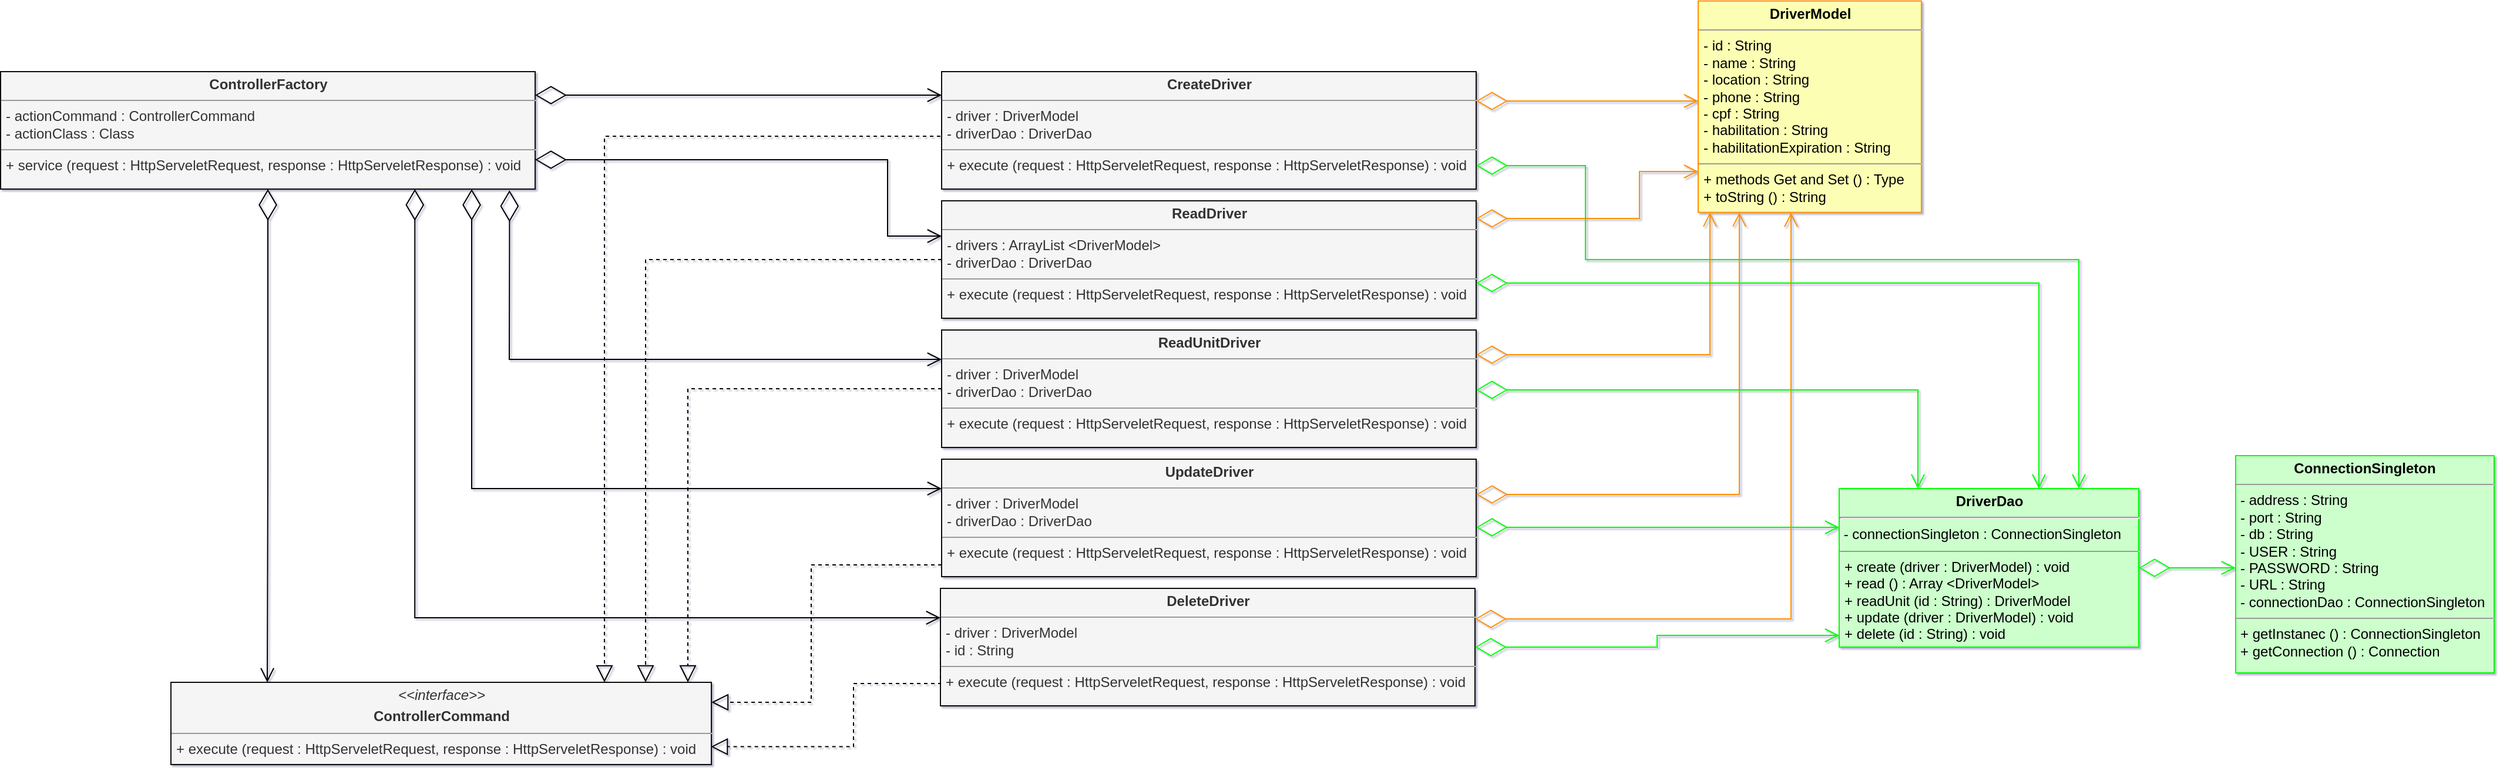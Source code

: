 <mxfile version="10.7.7" type="device"><diagram id="XEQHyH9ysi0jUva_adD2" name="Driver"><mxGraphModel dx="3269" dy="2115" grid="1" gridSize="5" guides="1" tooltips="1" connect="1" arrows="1" fold="1" page="1" pageScale="1" pageWidth="1169" pageHeight="827" background="none" math="0" shadow="1"><root><mxCell id="0"/><mxCell id="1" parent="0"/><mxCell id="_ainLfYOysoYpOIYqb32-5" value="&lt;p style=&quot;margin: 0px ; margin-top: 4px ; text-align: center&quot;&gt;&lt;b&gt;DriverModel&lt;/b&gt;&lt;/p&gt;&lt;hr size=&quot;1&quot;&gt;&lt;p style=&quot;margin: 0px ; margin-left: 4px&quot;&gt;- id : String&lt;/p&gt;&lt;p style=&quot;margin: 0px ; margin-left: 4px&quot;&gt;- name : String&lt;br&gt;&lt;/p&gt;&lt;p style=&quot;margin: 0px ; margin-left: 4px&quot;&gt;- location : String&lt;br&gt;&lt;/p&gt;&lt;p style=&quot;margin: 0px ; margin-left: 4px&quot;&gt;- phone : String&lt;br&gt;&lt;/p&gt;&lt;p style=&quot;margin: 0px ; margin-left: 4px&quot;&gt;- cpf : String&lt;br&gt;&lt;/p&gt;&lt;p style=&quot;margin: 0px ; margin-left: 4px&quot;&gt;- habilitation : String&lt;br&gt;&lt;/p&gt;&lt;p style=&quot;margin: 0px ; margin-left: 4px&quot;&gt;- habilitationExpiration : String&lt;br&gt;&lt;/p&gt;&lt;hr size=&quot;1&quot;&gt;&lt;p style=&quot;margin: 0px ; margin-left: 4px&quot;&gt;+ methods Get and Set () : Type&lt;/p&gt;&lt;p style=&quot;margin: 0px ; margin-left: 4px&quot;&gt;+ toString () : String&lt;/p&gt;&lt;p style=&quot;margin: 0px ; margin-left: 4px&quot;&gt;&lt;br&gt;&lt;/p&gt;" style="verticalAlign=top;align=left;overflow=fill;fontSize=12;fontFamily=Helvetica;html=1;fillColor=#FCFFB3;strokeColor=#FF8F06;" parent="1" vertex="1"><mxGeometry x="322.5" y="-762.167" width="190" height="180" as="geometry"/></mxCell><mxCell id="l6Ly2RvFRrYfINI8LPAp-33" value="&lt;p style=&quot;margin: 0px ; margin-top: 4px ; text-align: center&quot;&gt;&lt;b&gt;ConnectionSingleton&lt;/b&gt;&lt;br&gt;&lt;/p&gt;&lt;hr size=&quot;1&quot;&gt;&lt;p style=&quot;margin: 0px ; margin-left: 4px&quot;&gt;&lt;span&gt;- address : String&lt;/span&gt;&lt;br&gt;&lt;/p&gt;&lt;p style=&quot;margin: 0px ; margin-left: 4px&quot;&gt;- port : String&lt;span&gt;&lt;br&gt;&lt;/span&gt;&lt;/p&gt;&lt;p style=&quot;margin: 0px ; margin-left: 4px&quot;&gt;- db : String&lt;br&gt;&lt;/p&gt;&lt;p style=&quot;margin: 0px ; margin-left: 4px&quot;&gt;- USER : String&lt;br&gt;&lt;/p&gt;&lt;p style=&quot;margin: 0px ; margin-left: 4px&quot;&gt;- PASSWORD : String&lt;br&gt;&lt;/p&gt;&lt;p style=&quot;margin: 0px ; margin-left: 4px&quot;&gt;- URL : String&lt;/p&gt;&lt;p style=&quot;margin: 0px ; margin-left: 4px&quot;&gt;- connectionDao : ConnectionSingleton&lt;br&gt;&lt;/p&gt;&lt;hr size=&quot;1&quot;&gt;&lt;p style=&quot;margin: 0px ; margin-left: 4px&quot;&gt;&lt;span&gt;+ getInstanec () : ConnectionSingleton&lt;/span&gt;&lt;br&gt;&lt;/p&gt;&lt;p style=&quot;margin: 0px ; margin-left: 4px&quot;&gt;+ getConnection () : Connection&lt;/p&gt;&lt;p style=&quot;margin: 0px ; margin-left: 4px&quot;&gt;&lt;br&gt;&lt;/p&gt;" style="verticalAlign=top;align=left;overflow=fill;fontSize=12;fontFamily=Helvetica;html=1;strokeColor=#00FF00;fillColor=#CCFFCC;" parent="1" vertex="1"><mxGeometry x="780" y="-375" width="220" height="185" as="geometry"/></mxCell><mxCell id="l6Ly2RvFRrYfINI8LPAp-53" value="" style="edgeStyle=orthogonalEdgeStyle;rounded=0;orthogonalLoop=1;jettySize=auto;html=1;endArrow=open;endFill=0;endSize=10;strokeColor=#00FF00;strokeWidth=1;startSize=24;startArrow=diamondThin;startFill=0;" parent="1" source="l6Ly2RvFRrYfINI8LPAp-47" target="l6Ly2RvFRrYfINI8LPAp-33" edge="1"><mxGeometry relative="1" as="geometry"><Array as="points"><mxPoint x="775" y="-280"/><mxPoint x="775" y="-280"/></Array></mxGeometry></mxCell><mxCell id="l6Ly2RvFRrYfINI8LPAp-47" value="&lt;p style=&quot;margin: 0px ; margin-top: 4px ; text-align: center&quot;&gt;&lt;b&gt;DriverDao&lt;/b&gt;&lt;/p&gt;&lt;hr&gt;&amp;nbsp;- connectionSingleton : ConnectionSingleton&amp;nbsp;&lt;hr size=&quot;1&quot;&gt;&lt;p style=&quot;margin: 0px ; margin-left: 4px&quot;&gt;&lt;span&gt;+ create (driver : DriverModel) : void&lt;/span&gt;&lt;br&gt;&lt;/p&gt;&lt;p style=&quot;margin: 0px ; margin-left: 4px&quot;&gt;+ read () : Array &amp;lt;DriverModel&amp;gt;&lt;/p&gt;&lt;p style=&quot;margin: 0px ; margin-left: 4px&quot;&gt;+ readUnit (id : String) : DriverModel&lt;br&gt;&lt;/p&gt;&lt;p style=&quot;margin: 0px ; margin-left: 4px&quot;&gt;+ update (driver : DriverModel) : void&lt;/p&gt;&lt;p style=&quot;margin: 0px ; margin-left: 4px&quot;&gt;+ delete (id : String) : void&lt;br&gt;&lt;/p&gt;&lt;p style=&quot;margin: 0px ; margin-left: 4px&quot;&gt;&lt;br&gt;&lt;/p&gt;" style="verticalAlign=top;align=left;overflow=fill;fontSize=12;fontFamily=Helvetica;html=1;strokeColor=#00FF00;fillColor=#CCFFCC;" parent="1" vertex="1"><mxGeometry x="442.5" y="-347" width="255" height="135" as="geometry"/></mxCell><mxCell id="n5L__9Hg-98LlqXiz4e5-5" value="&lt;p style=&quot;margin: 0px ; margin-top: 4px ; text-align: center&quot;&gt;&lt;b&gt;ReadDriver&lt;/b&gt;&lt;/p&gt;&lt;hr size=&quot;1&quot;&gt;&lt;p style=&quot;margin: 0px ; margin-left: 4px&quot;&gt;- drivers : ArrayList &amp;lt;DriverModel&amp;gt;&lt;/p&gt;&lt;p style=&quot;margin: 0px ; margin-left: 4px&quot;&gt;- driverDao : DriverDao&lt;/p&gt;&lt;hr size=&quot;1&quot;&gt;&lt;p style=&quot;margin: 0px ; margin-left: 4px&quot;&gt;+ execute (request : HttpServeletRequest, response : HttpServeletResponse) : void&lt;/p&gt;&lt;p style=&quot;margin: 0px ; margin-left: 4px&quot;&gt;&lt;br&gt;&lt;/p&gt;" style="verticalAlign=top;align=left;overflow=fill;fontSize=12;fontFamily=Helvetica;html=1;fillColor=#f5f5f5;strokeColor=#080808;fontColor=#333333;" parent="1" vertex="1"><mxGeometry x="-321.5" y="-592" width="455" height="100" as="geometry"/></mxCell><mxCell id="n5L__9Hg-98LlqXiz4e5-6" value="&lt;p style=&quot;margin: 0px ; margin-top: 4px ; text-align: center&quot;&gt;&lt;b&gt;UpdateDriver&lt;/b&gt;&lt;/p&gt;&lt;hr size=&quot;1&quot;&gt;&lt;p style=&quot;margin: 0px ; margin-left: 4px&quot;&gt;- driver : DriverModel&lt;/p&gt;&lt;p style=&quot;margin: 0px ; margin-left: 4px&quot;&gt;- driverDao : DriverDao&lt;/p&gt;&lt;hr size=&quot;1&quot;&gt;&lt;p style=&quot;margin: 0px ; margin-left: 4px&quot;&gt;+ execute (request : HttpServeletRequest, response : HttpServeletResponse) : void&lt;/p&gt;&lt;p style=&quot;margin: 0px ; margin-left: 4px&quot;&gt;&lt;br&gt;&lt;/p&gt;" style="verticalAlign=top;align=left;overflow=fill;fontSize=12;fontFamily=Helvetica;html=1;fillColor=#f5f5f5;strokeColor=#080808;fontColor=#333333;" parent="1" vertex="1"><mxGeometry x="-321.5" y="-372" width="455" height="100" as="geometry"/></mxCell><mxCell id="n5L__9Hg-98LlqXiz4e5-7" value="&lt;p style=&quot;margin: 0px ; margin-top: 4px ; text-align: center&quot;&gt;&lt;b&gt;CreateDriver&lt;/b&gt;&lt;/p&gt;&lt;hr size=&quot;1&quot;&gt;&lt;p style=&quot;margin: 0px ; margin-left: 4px&quot;&gt;- driver : DriverModel&lt;/p&gt;&lt;p style=&quot;margin: 0px ; margin-left: 4px&quot;&gt;- driverDao : DriverDao&lt;/p&gt;&lt;hr size=&quot;1&quot;&gt;&lt;p style=&quot;margin: 0px ; margin-left: 4px&quot;&gt;+ execute (request : HttpServeletRequest, response : HttpServeletResponse) : void&lt;/p&gt;&lt;p style=&quot;margin: 0px ; margin-left: 4px&quot;&gt;&lt;br&gt;&lt;/p&gt;" style="verticalAlign=top;align=left;overflow=fill;fontSize=12;fontFamily=Helvetica;html=1;fillColor=#f5f5f5;strokeColor=#080808;fontColor=#333333;" parent="1" vertex="1"><mxGeometry x="-321.5" y="-702" width="455" height="100" as="geometry"/></mxCell><mxCell id="n5L__9Hg-98LlqXiz4e5-8" value="&lt;p style=&quot;margin: 0px ; margin-top: 4px ; text-align: center&quot;&gt;&lt;b&gt;ReadUnitDriver&lt;/b&gt;&lt;/p&gt;&lt;hr size=&quot;1&quot;&gt;&lt;p style=&quot;margin: 0px ; margin-left: 4px&quot;&gt;- driver : DriverModel&lt;/p&gt;&lt;p style=&quot;margin: 0px ; margin-left: 4px&quot;&gt;- driverDao : DriverDao&lt;/p&gt;&lt;hr size=&quot;1&quot;&gt;&lt;p style=&quot;margin: 0px ; margin-left: 4px&quot;&gt;+ execute (request : HttpServeletRequest, response : HttpServeletResponse) : void&lt;/p&gt;&lt;p style=&quot;margin: 0px ; margin-left: 4px&quot;&gt;&lt;br&gt;&lt;/p&gt;" style="verticalAlign=top;align=left;overflow=fill;fontSize=12;fontFamily=Helvetica;html=1;fillColor=#f5f5f5;strokeColor=#080808;fontColor=#333333;" parent="1" vertex="1"><mxGeometry x="-321.5" y="-482" width="455" height="100" as="geometry"/></mxCell><mxCell id="n5L__9Hg-98LlqXiz4e5-9" value="&lt;p style=&quot;margin: 0px ; margin-top: 4px ; text-align: center&quot;&gt;&lt;b&gt;DeleteDriver&lt;/b&gt;&lt;/p&gt;&lt;hr size=&quot;1&quot;&gt;&lt;p style=&quot;margin: 0px ; margin-left: 4px&quot;&gt;- driver : DriverModel&lt;/p&gt;&lt;p style=&quot;margin: 0px ; margin-left: 4px&quot;&gt;- id : String&lt;/p&gt;&lt;hr size=&quot;1&quot;&gt;&lt;p style=&quot;margin: 0px ; margin-left: 4px&quot;&gt;+ execute (request : HttpServeletRequest, response : HttpServeletResponse) : void&lt;/p&gt;&lt;p style=&quot;margin: 0px ; margin-left: 4px&quot;&gt;&lt;br&gt;&lt;/p&gt;" style="verticalAlign=top;align=left;overflow=fill;fontSize=12;fontFamily=Helvetica;html=1;fillColor=#f5f5f5;strokeColor=#080808;fontColor=#333333;" parent="1" vertex="1"><mxGeometry x="-322.5" y="-262" width="455" height="100" as="geometry"/></mxCell><mxCell id="n5L__9Hg-98LlqXiz4e5-10" value="&lt;p style=&quot;margin: 0px ; margin-top: 4px ; text-align: center&quot;&gt;&lt;i&gt;&amp;lt;&amp;lt;interface&amp;gt;&amp;gt;&lt;/i&gt;&lt;/p&gt;&lt;p style=&quot;margin: 0px ; margin-top: 4px ; text-align: center&quot;&gt;&lt;b&gt;ControllerCommand&lt;/b&gt;&lt;/p&gt;&lt;hr size=&quot;1&quot;&gt;&lt;p style=&quot;margin: 0px ; margin-left: 4px&quot;&gt;&lt;/p&gt;&lt;p style=&quot;margin: 0px ; margin-left: 4px&quot;&gt;+ execute (request : HttpServeletRequest, response : HttpServeletResponse) : void&lt;/p&gt;&lt;p style=&quot;margin: 0px ; margin-left: 4px&quot;&gt;&lt;br&gt;&lt;/p&gt;" style="verticalAlign=top;align=left;overflow=fill;fontSize=12;fontFamily=Helvetica;html=1;fillColor=#f5f5f5;strokeColor=#080808;fontColor=#333333;" parent="1" vertex="1"><mxGeometry x="-977.5" y="-182" width="460" height="70" as="geometry"/></mxCell><mxCell id="n5L__9Hg-98LlqXiz4e5-11" value="" style="endArrow=block;dashed=1;endFill=0;endSize=12;html=1;exitX=0;exitY=0.5;exitDx=0;exitDy=0;edgeStyle=orthogonalEdgeStyle;rounded=0;" parent="1" source="n5L__9Hg-98LlqXiz4e5-7" target="n5L__9Hg-98LlqXiz4e5-10" edge="1"><mxGeometry width="160" relative="1" as="geometry"><mxPoint x="-567.5" y="-687" as="sourcePoint"/><mxPoint x="-442.5" y="-657" as="targetPoint"/><Array as="points"><mxPoint x="-321.5" y="-647"/><mxPoint x="-608.5" y="-647"/></Array></mxGeometry></mxCell><mxCell id="n5L__9Hg-98LlqXiz4e5-12" value="" style="endArrow=block;dashed=1;endFill=0;endSize=12;html=1;exitX=0;exitY=0.5;exitDx=0;exitDy=0;edgeStyle=orthogonalEdgeStyle;rounded=0;" parent="1" source="n5L__9Hg-98LlqXiz4e5-5" target="n5L__9Hg-98LlqXiz4e5-10" edge="1"><mxGeometry width="160" relative="1" as="geometry"><mxPoint x="-333.5" y="-367" as="sourcePoint"/><mxPoint x="-572.5" y="-637" as="targetPoint"/><Array as="points"><mxPoint x="-573.5" y="-542"/></Array></mxGeometry></mxCell><mxCell id="n5L__9Hg-98LlqXiz4e5-13" value="" style="endArrow=block;dashed=1;endFill=0;endSize=12;html=1;exitX=0;exitY=0.5;exitDx=0;exitDy=0;edgeStyle=orthogonalEdgeStyle;rounded=0;" parent="1" source="n5L__9Hg-98LlqXiz4e5-8" target="n5L__9Hg-98LlqXiz4e5-10" edge="1"><mxGeometry width="160" relative="1" as="geometry"><mxPoint x="-333.5" y="-472" as="sourcePoint"/><mxPoint x="-477.5" y="-382" as="targetPoint"/><Array as="points"><mxPoint x="-537.5" y="-432"/></Array></mxGeometry></mxCell><mxCell id="n5L__9Hg-98LlqXiz4e5-14" value="" style="endArrow=block;dashed=1;endFill=0;endSize=12;html=1;edgeStyle=orthogonalEdgeStyle;rounded=0;" parent="1" target="n5L__9Hg-98LlqXiz4e5-10" edge="1"><mxGeometry width="160" relative="1" as="geometry"><mxPoint x="-321.5" y="-282" as="sourcePoint"/><mxPoint x="-466.5" y="-292" as="targetPoint"/><Array as="points"><mxPoint x="-432.5" y="-282"/><mxPoint x="-432.5" y="-165"/></Array></mxGeometry></mxCell><mxCell id="n5L__9Hg-98LlqXiz4e5-15" value="" style="endArrow=block;dashed=1;endFill=0;endSize=12;html=1;exitX=0;exitY=0.5;exitDx=0;exitDy=0;edgeStyle=orthogonalEdgeStyle;rounded=0;entryX=0.999;entryY=0.783;entryDx=0;entryDy=0;entryPerimeter=0;" parent="1" source="n5L__9Hg-98LlqXiz4e5-9" target="n5L__9Hg-98LlqXiz4e5-10" edge="1"><mxGeometry width="160" relative="1" as="geometry"><mxPoint x="-372.5" y="-282" as="sourcePoint"/><mxPoint x="-452.5" y="-162" as="targetPoint"/><Array as="points"><mxPoint x="-322.5" y="-181"/><mxPoint x="-396.5" y="-181"/><mxPoint x="-396.5" y="-127"/></Array></mxGeometry></mxCell><mxCell id="t3KXrk6TH0rlCCTjzWtQ-1" value="&lt;p style=&quot;margin: 0px ; margin-top: 4px ; text-align: center&quot;&gt;&lt;b&gt;ControllerFactory&lt;/b&gt;&lt;/p&gt;&lt;hr size=&quot;1&quot;&gt;&lt;p style=&quot;margin: 0px ; margin-left: 4px&quot;&gt;- actionCommand : ControllerCommand&lt;br&gt;&lt;/p&gt;&lt;p style=&quot;margin: 0px ; margin-left: 4px&quot;&gt;- actionClass : Class&lt;/p&gt;&lt;hr size=&quot;1&quot;&gt;&lt;p style=&quot;margin: 0px ; margin-left: 4px&quot;&gt;+ service (request : HttpServeletRequest, response : HttpServeletResponse) : void&lt;/p&gt;&lt;p style=&quot;margin: 0px ; margin-left: 4px&quot;&gt;&lt;br&gt;&lt;/p&gt;" style="verticalAlign=top;align=left;overflow=fill;fontSize=12;fontFamily=Helvetica;html=1;fillColor=#f5f5f5;strokeColor=#080808;fontColor=#333333;" parent="1" vertex="1"><mxGeometry x="-1122.5" y="-702" width="455" height="100" as="geometry"/></mxCell><mxCell id="KXjrkmslM8f2kRotKO9L-1" value="" style="edgeStyle=orthogonalEdgeStyle;rounded=0;orthogonalLoop=1;jettySize=auto;html=1;endArrow=open;endFill=0;endSize=10;strokeColor=#000000;strokeWidth=1;startSize=24;startArrow=diamondThin;startFill=0;" parent="1" source="t3KXrk6TH0rlCCTjzWtQ-1" edge="1"><mxGeometry relative="1" as="geometry"><Array as="points"><mxPoint x="-321.5" y="-682"/></Array><mxPoint x="-627.5" y="-627" as="sourcePoint"/><mxPoint x="-321.5" y="-682" as="targetPoint"/></mxGeometry></mxCell><mxCell id="KXjrkmslM8f2kRotKO9L-2" value="" style="edgeStyle=orthogonalEdgeStyle;rounded=0;orthogonalLoop=1;jettySize=auto;html=1;endArrow=open;endFill=0;endSize=10;strokeColor=#000000;strokeWidth=1;startSize=24;startArrow=diamondThin;startFill=0;exitX=1;exitY=0.75;exitDx=0;exitDy=0;" parent="1" source="t3KXrk6TH0rlCCTjzWtQ-1" target="n5L__9Hg-98LlqXiz4e5-5" edge="1"><mxGeometry relative="1" as="geometry"><Array as="points"><mxPoint x="-367.5" y="-627"/><mxPoint x="-367.5" y="-562"/></Array><mxPoint x="-647.5" y="-552" as="sourcePoint"/><mxPoint x="-384.5" y="-562" as="targetPoint"/></mxGeometry></mxCell><mxCell id="KXjrkmslM8f2kRotKO9L-3" value="" style="edgeStyle=orthogonalEdgeStyle;rounded=0;orthogonalLoop=1;jettySize=auto;html=1;endArrow=open;endFill=0;endSize=10;strokeColor=#000000;strokeWidth=1;startSize=24;startArrow=diamondThin;startFill=0;entryX=0;entryY=0.25;entryDx=0;entryDy=0;exitX=0.952;exitY=1.01;exitDx=0;exitDy=0;exitPerimeter=0;" parent="1" source="t3KXrk6TH0rlCCTjzWtQ-1" target="n5L__9Hg-98LlqXiz4e5-8" edge="1"><mxGeometry relative="1" as="geometry"><Array as="points"><mxPoint x="-689.5" y="-567"/><mxPoint x="-689.5" y="-557"/><mxPoint x="-689.5" y="-457"/></Array><mxPoint x="-652.5" y="-592" as="sourcePoint"/><mxPoint x="-854.5" y="-436" as="targetPoint"/></mxGeometry></mxCell><mxCell id="KXjrkmslM8f2kRotKO9L-4" value="" style="edgeStyle=orthogonalEdgeStyle;rounded=0;orthogonalLoop=1;jettySize=auto;html=1;endArrow=open;endFill=0;endSize=10;strokeColor=#000000;strokeWidth=1;startSize=24;startArrow=diamondThin;startFill=0;entryX=0;entryY=0.25;entryDx=0;entryDy=0;" parent="1" source="t3KXrk6TH0rlCCTjzWtQ-1" target="n5L__9Hg-98LlqXiz4e5-6" edge="1"><mxGeometry relative="1" as="geometry"><Array as="points"><mxPoint x="-721.5" y="-347"/></Array><mxPoint x="-722.5" y="-577" as="sourcePoint"/><mxPoint x="-852" y="-477" as="targetPoint"/></mxGeometry></mxCell><mxCell id="KXjrkmslM8f2kRotKO9L-5" value="" style="edgeStyle=orthogonalEdgeStyle;rounded=0;orthogonalLoop=1;jettySize=auto;html=1;endArrow=open;endFill=0;endSize=10;strokeColor=#000000;strokeWidth=1;startSize=24;startArrow=diamondThin;startFill=0;exitX=0.775;exitY=1;exitDx=0;exitDy=0;exitPerimeter=0;entryX=0;entryY=0.25;entryDx=0;entryDy=0;" parent="1" source="t3KXrk6TH0rlCCTjzWtQ-1" target="n5L__9Hg-98LlqXiz4e5-9" edge="1"><mxGeometry relative="1" as="geometry"><Array as="points"><mxPoint x="-769.5" y="-237"/></Array><mxPoint x="-767.5" y="-556.5" as="sourcePoint"/><mxPoint x="-813" y="-315.5" as="targetPoint"/></mxGeometry></mxCell><mxCell id="KXjrkmslM8f2kRotKO9L-7" value="" style="edgeStyle=orthogonalEdgeStyle;rounded=0;orthogonalLoop=1;jettySize=auto;html=1;endArrow=open;endFill=0;endSize=10;strokeColor=#000000;strokeWidth=1;startSize=24;startArrow=diamondThin;startFill=0;" parent="1" source="t3KXrk6TH0rlCCTjzWtQ-1" target="n5L__9Hg-98LlqXiz4e5-10" edge="1"><mxGeometry relative="1" as="geometry"><Array as="points"><mxPoint x="-895.5" y="-367"/><mxPoint x="-895.5" y="-367"/></Array><mxPoint x="-872.5" y="-547" as="sourcePoint"/><mxPoint x="-896.5" y="-266" as="targetPoint"/></mxGeometry></mxCell><mxCell id="KXjrkmslM8f2kRotKO9L-8" value="" style="edgeStyle=orthogonalEdgeStyle;rounded=0;orthogonalLoop=1;jettySize=auto;html=1;endArrow=open;endFill=0;endSize=10;strokeColor=#FF8F06;strokeWidth=1;startSize=24;startArrow=diamondThin;startFill=0;" parent="1" source="n5L__9Hg-98LlqXiz4e5-7" target="_ainLfYOysoYpOIYqb32-5" edge="1"><mxGeometry relative="1" as="geometry"><Array as="points"><mxPoint x="252.5" y="-677"/><mxPoint x="252.5" y="-677"/></Array><mxPoint x="144" y="-703.5" as="sourcePoint"/><mxPoint x="292.5" y="-602" as="targetPoint"/></mxGeometry></mxCell><mxCell id="KXjrkmslM8f2kRotKO9L-14" value="" style="edgeStyle=orthogonalEdgeStyle;rounded=0;orthogonalLoop=1;jettySize=auto;html=1;endArrow=open;endFill=0;endSize=10;strokeColor=#FF8F06;strokeWidth=1;startSize=24;startArrow=diamondThin;startFill=0;" parent="1" source="n5L__9Hg-98LlqXiz4e5-5" target="_ainLfYOysoYpOIYqb32-5" edge="1"><mxGeometry relative="1" as="geometry"><Array as="points"><mxPoint x="272.5" y="-577"/><mxPoint x="272.5" y="-617"/></Array><mxPoint x="182.357" y="-536.929" as="sourcePoint"/><mxPoint x="312.5" y="-647" as="targetPoint"/></mxGeometry></mxCell><mxCell id="KXjrkmslM8f2kRotKO9L-15" value="" style="edgeStyle=orthogonalEdgeStyle;rounded=0;orthogonalLoop=1;jettySize=auto;html=1;endArrow=open;endFill=0;endSize=10;strokeColor=#FF8F06;strokeWidth=1;startSize=24;startArrow=diamondThin;startFill=0;" parent="1" source="n5L__9Hg-98LlqXiz4e5-8" target="_ainLfYOysoYpOIYqb32-5" edge="1"><mxGeometry relative="1" as="geometry"><Array as="points"><mxPoint x="332.5" y="-461"/></Array><mxPoint x="142.5" y="-460.5" as="sourcePoint"/><mxPoint x="331.5" y="-500.5" as="targetPoint"/></mxGeometry></mxCell><mxCell id="KXjrkmslM8f2kRotKO9L-16" value="" style="edgeStyle=orthogonalEdgeStyle;rounded=0;orthogonalLoop=1;jettySize=auto;html=1;endArrow=open;endFill=0;endSize=10;strokeColor=#FF8F06;strokeWidth=1;startSize=24;startArrow=diamondThin;startFill=0;" parent="1" source="n5L__9Hg-98LlqXiz4e5-6" target="_ainLfYOysoYpOIYqb32-5" edge="1"><mxGeometry relative="1" as="geometry"><Array as="points"><mxPoint x="357.5" y="-342"/></Array><mxPoint x="157.5" y="-311.786" as="sourcePoint"/><mxPoint x="357.214" y="-432.667" as="targetPoint"/></mxGeometry></mxCell><mxCell id="KXjrkmslM8f2kRotKO9L-18" value="" style="edgeStyle=orthogonalEdgeStyle;rounded=0;orthogonalLoop=1;jettySize=auto;html=1;endArrow=open;endFill=0;endSize=10;strokeColor=#FF8F06;strokeWidth=1;startSize=24;startArrow=diamondThin;startFill=0;entryX=0.421;entryY=1.001;entryDx=0;entryDy=0;entryPerimeter=0;" parent="1" source="n5L__9Hg-98LlqXiz4e5-9" target="_ainLfYOysoYpOIYqb32-5" edge="1"><mxGeometry relative="1" as="geometry"><Array as="points"><mxPoint x="401.5" y="-236"/></Array><mxPoint x="152" y="-191.286" as="sourcePoint"/><mxPoint x="376.0" y="-432.167" as="targetPoint"/></mxGeometry></mxCell><mxCell id="KXjrkmslM8f2kRotKO9L-19" value="" style="edgeStyle=orthogonalEdgeStyle;rounded=0;orthogonalLoop=1;jettySize=auto;html=1;endArrow=diamondThin;endFill=0;endSize=24;strokeColor=#00FF00;strokeWidth=1;startSize=10;startArrow=open;startFill=0;" parent="1" source="l6Ly2RvFRrYfINI8LPAp-47" target="n5L__9Hg-98LlqXiz4e5-7" edge="1"><mxGeometry relative="1" as="geometry"><Array as="points"><mxPoint x="646.5" y="-542"/><mxPoint x="226.5" y="-542"/><mxPoint x="226.5" y="-622"/></Array><mxPoint x="558.0" y="-397" as="sourcePoint"/><mxPoint x="212.5" y="-642" as="targetPoint"/></mxGeometry></mxCell><mxCell id="KXjrkmslM8f2kRotKO9L-22" value="" style="edgeStyle=orthogonalEdgeStyle;rounded=0;orthogonalLoop=1;jettySize=auto;html=1;endArrow=diamondThin;endFill=0;endSize=24;strokeColor=#00FF00;strokeWidth=1;startSize=10;startArrow=open;startFill=0;" parent="1" source="l6Ly2RvFRrYfINI8LPAp-47" target="n5L__9Hg-98LlqXiz4e5-5" edge="1"><mxGeometry relative="1" as="geometry"><Array as="points"><mxPoint x="612.5" y="-522"/></Array><mxPoint x="666.118" y="-266" as="sourcePoint"/><mxPoint x="153" y="-541.353" as="targetPoint"/></mxGeometry></mxCell><mxCell id="KXjrkmslM8f2kRotKO9L-23" value="" style="edgeStyle=orthogonalEdgeStyle;rounded=0;orthogonalLoop=1;jettySize=auto;html=1;endArrow=diamondThin;endFill=0;endSize=24;strokeColor=#00FF00;strokeWidth=1;startSize=10;startArrow=open;startFill=0;" parent="1" source="l6Ly2RvFRrYfINI8LPAp-47" target="n5L__9Hg-98LlqXiz4e5-8" edge="1"><mxGeometry relative="1" as="geometry"><Array as="points"><mxPoint x="509.5" y="-431"/></Array><mxPoint x="509.118" y="-251.559" as="sourcePoint"/><mxPoint x="136" y="-431.559" as="targetPoint"/></mxGeometry></mxCell><mxCell id="KXjrkmslM8f2kRotKO9L-24" value="" style="edgeStyle=orthogonalEdgeStyle;rounded=0;orthogonalLoop=1;jettySize=auto;html=1;endArrow=diamondThin;endFill=0;endSize=24;strokeColor=#00FF00;strokeWidth=1;startSize=10;startArrow=open;startFill=0;" parent="1" source="l6Ly2RvFRrYfINI8LPAp-47" target="n5L__9Hg-98LlqXiz4e5-6" edge="1"><mxGeometry relative="1" as="geometry"><Array as="points"><mxPoint x="412.5" y="-314"/><mxPoint x="412.5" y="-314"/></Array><mxPoint x="517.971" y="-230" as="sourcePoint"/><mxPoint x="142.5" y="-313.588" as="targetPoint"/></mxGeometry></mxCell><mxCell id="KXjrkmslM8f2kRotKO9L-25" value="" style="edgeStyle=orthogonalEdgeStyle;rounded=0;orthogonalLoop=1;jettySize=auto;html=1;endArrow=diamondThin;endFill=0;endSize=24;strokeColor=#00FF00;strokeWidth=1;startSize=10;startArrow=open;startFill=0;" parent="1" source="l6Ly2RvFRrYfINI8LPAp-47" target="n5L__9Hg-98LlqXiz4e5-9" edge="1"><mxGeometry relative="1" as="geometry"><Array as="points"><mxPoint x="287.5" y="-222"/><mxPoint x="287.5" y="-212"/></Array><mxPoint x="446.5" y="-197" as="sourcePoint"/><mxPoint x="137.5" y="-197" as="targetPoint"/></mxGeometry></mxCell></root></mxGraphModel></diagram><diagram id="0ZRhGmKVxt3CAOBs0YwX" name="People"><mxGraphModel dx="2849" dy="1857" grid="1" gridSize="10" guides="1" tooltips="1" connect="1" arrows="1" fold="1" page="1" pageScale="1" pageWidth="1169" pageHeight="827" math="0" shadow="1"><root><mxCell id="ssS61Kc8078K_gUgbplr-0"/><mxCell id="ssS61Kc8078K_gUgbplr-1" parent="ssS61Kc8078K_gUgbplr-0"/><mxCell id="0Gqa4iPrNIRjdUGszRwS-0" value="&lt;p style=&quot;margin: 0px ; margin-top: 4px ; text-align: center&quot;&gt;&lt;b&gt;PeopleModel&lt;/b&gt;&lt;/p&gt;&lt;hr size=&quot;1&quot;&gt;&lt;p style=&quot;margin: 0px ; margin-left: 4px&quot;&gt;- id : String&lt;/p&gt;&lt;p style=&quot;margin: 0px ; margin-left: 4px&quot;&gt;- name : String&lt;br&gt;&lt;/p&gt;&lt;p style=&quot;margin: 0px ; margin-left: 4px&quot;&gt;- register : String&lt;br&gt;&lt;/p&gt;&lt;p style=&quot;margin: 0px ; margin-left: 4px&quot;&gt;- cpf : String&lt;br&gt;&lt;/p&gt;&lt;p style=&quot;margin: 0px ; margin-left: 4px&quot;&gt;- user : String&lt;br&gt;&lt;/p&gt;&lt;p style=&quot;margin: 0px ; margin-left: 4px&quot;&gt;- password : String&lt;br&gt;&lt;/p&gt;&lt;p style=&quot;margin: 0px ; margin-left: 4px&quot;&gt;- group : String&lt;br&gt;&lt;/p&gt;&lt;hr size=&quot;1&quot;&gt;&lt;p style=&quot;margin: 0px ; margin-left: 4px&quot;&gt;+ methods Get and Set () : Type&lt;/p&gt;&lt;p style=&quot;margin: 0px ; margin-left: 4px&quot;&gt;+ toString () : String&lt;/p&gt;&lt;p style=&quot;margin: 0px ; margin-left: 4px&quot;&gt;&lt;br&gt;&lt;/p&gt;" style="verticalAlign=top;align=left;overflow=fill;fontSize=12;fontFamily=Helvetica;html=1;fillColor=#FCFFB3;strokeColor=#FF8F06;gradientColor=none;" parent="ssS61Kc8078K_gUgbplr-1" vertex="1"><mxGeometry x="334" y="-787.667" width="190" height="180" as="geometry"/></mxCell><mxCell id="0Gqa4iPrNIRjdUGszRwS-27" value="&lt;p style=&quot;margin: 0px ; margin-top: 4px ; text-align: center&quot;&gt;&lt;b&gt;ConnectionSingleton&lt;/b&gt;&lt;br&gt;&lt;/p&gt;&lt;hr size=&quot;1&quot;&gt;&lt;p style=&quot;margin: 0px ; margin-left: 4px&quot;&gt;&lt;span&gt;- address : String&lt;/span&gt;&lt;br&gt;&lt;/p&gt;&lt;p style=&quot;margin: 0px ; margin-left: 4px&quot;&gt;- port : String&lt;span&gt;&lt;br&gt;&lt;/span&gt;&lt;/p&gt;&lt;p style=&quot;margin: 0px ; margin-left: 4px&quot;&gt;- db : String&lt;br&gt;&lt;/p&gt;&lt;p style=&quot;margin: 0px ; margin-left: 4px&quot;&gt;- USER : String&lt;br&gt;&lt;/p&gt;&lt;p style=&quot;margin: 0px ; margin-left: 4px&quot;&gt;- PASSWORD : String&lt;br&gt;&lt;/p&gt;&lt;p style=&quot;margin: 0px ; margin-left: 4px&quot;&gt;- URL : String&lt;/p&gt;&lt;p style=&quot;margin: 0px ; margin-left: 4px&quot;&gt;- connectionDao : ConnectionSingleton&lt;br&gt;&lt;/p&gt;&lt;hr size=&quot;1&quot;&gt;&lt;p style=&quot;margin: 0px ; margin-left: 4px&quot;&gt;&lt;span&gt;+ getInstanec () : ConnectionSingleton&lt;/span&gt;&lt;br&gt;&lt;/p&gt;&lt;p style=&quot;margin: 0px ; margin-left: 4px&quot;&gt;+ getConnection () : Connection&lt;/p&gt;&lt;p style=&quot;margin: 0px ; margin-left: 4px&quot;&gt;&lt;br&gt;&lt;/p&gt;" style="verticalAlign=top;align=left;overflow=fill;fontSize=12;fontFamily=Helvetica;html=1;strokeColor=#00FF00;fillColor=#CCFFCC;" parent="ssS61Kc8078K_gUgbplr-1" vertex="1"><mxGeometry x="870" y="-392.5" width="220" height="185" as="geometry"/></mxCell><mxCell id="0Gqa4iPrNIRjdUGszRwS-35" value="" style="edgeStyle=orthogonalEdgeStyle;rounded=0;orthogonalLoop=1;jettySize=auto;html=1;endArrow=open;endFill=0;endSize=10;strokeColor=#00FF00;strokeWidth=1;startSize=24;startArrow=diamondThin;startFill=0;" parent="ssS61Kc8078K_gUgbplr-1" source="0Gqa4iPrNIRjdUGszRwS-36" target="0Gqa4iPrNIRjdUGszRwS-27" edge="1"><mxGeometry relative="1" as="geometry"><Array as="points"><mxPoint x="860" y="-300"/><mxPoint x="860" y="-300"/></Array></mxGeometry></mxCell><mxCell id="0Gqa4iPrNIRjdUGszRwS-36" value="&lt;p style=&quot;margin: 0px ; margin-top: 4px ; text-align: center&quot;&gt;&lt;b&gt;PeopleDao&lt;/b&gt;&lt;/p&gt;&lt;hr&gt;&amp;nbsp;- connectionSingleton : ConnectionSingleton&amp;nbsp;&lt;hr size=&quot;1&quot;&gt;&lt;p style=&quot;margin: 0px ; margin-left: 4px&quot;&gt;&lt;span&gt;+ create (people : PeopleModel) : void&lt;/span&gt;&lt;br&gt;&lt;/p&gt;&lt;p style=&quot;margin: 0px ; margin-left: 4px&quot;&gt;+ read () : Array &amp;lt;PeopleModel&amp;gt;&lt;/p&gt;&lt;p style=&quot;margin: 0px ; margin-left: 4px&quot;&gt;+ readUnit (id : String) : PeopleModel&lt;br&gt;&lt;/p&gt;&lt;p style=&quot;margin: 0px ; margin-left: 4px&quot;&gt;+ update (people : PeopleModel) : void&lt;/p&gt;&lt;p style=&quot;margin: 0px ; margin-left: 4px&quot;&gt;+ delete (id : String) : void&lt;br&gt;&lt;/p&gt;&lt;p style=&quot;margin: 0px ; margin-left: 4px&quot;&gt;&lt;br&gt;&lt;/p&gt;" style="verticalAlign=top;align=left;overflow=fill;fontSize=12;fontFamily=Helvetica;html=1;strokeColor=#00FF00;fillColor=#CCFFCC;" parent="ssS61Kc8078K_gUgbplr-1" vertex="1"><mxGeometry x="454" y="-372.5" width="255" height="135" as="geometry"/></mxCell><mxCell id="0Gqa4iPrNIRjdUGszRwS-38" value="&lt;p style=&quot;margin: 0px ; margin-top: 4px ; text-align: center&quot;&gt;&lt;b&gt;ReadPeople&lt;/b&gt;&lt;/p&gt;&lt;hr size=&quot;1&quot;&gt;&lt;p style=&quot;margin: 0px ; margin-left: 4px&quot;&gt;- peoples : ArrayList &amp;lt;PeopleModel&amp;gt;&lt;/p&gt;&lt;p style=&quot;margin: 0px ; margin-left: 4px&quot;&gt;- peopleDao : PeopleDao&lt;/p&gt;&lt;hr size=&quot;1&quot;&gt;&lt;p style=&quot;margin: 0px ; margin-left: 4px&quot;&gt;+ execute (request : HttpServeletRequest, response : HttpServeletResponse) : void&lt;/p&gt;&lt;p style=&quot;margin: 0px ; margin-left: 4px&quot;&gt;&lt;br&gt;&lt;/p&gt;" style="verticalAlign=top;align=left;overflow=fill;fontSize=12;fontFamily=Helvetica;html=1;fillColor=#f5f5f5;strokeColor=#080808;fontColor=#333333;" parent="ssS61Kc8078K_gUgbplr-1" vertex="1"><mxGeometry x="-310" y="-617.5" width="455" height="100" as="geometry"/></mxCell><mxCell id="0Gqa4iPrNIRjdUGszRwS-39" value="&lt;p style=&quot;margin: 0px ; margin-top: 4px ; text-align: center&quot;&gt;&lt;b&gt;UpdatePeople&lt;/b&gt;&lt;/p&gt;&lt;hr size=&quot;1&quot;&gt;&lt;p style=&quot;margin: 0px ; margin-left: 4px&quot;&gt;- people : PeopleModel&lt;/p&gt;&lt;p style=&quot;margin: 0px ; margin-left: 4px&quot;&gt;- peopleDao : PeopleDao&lt;/p&gt;&lt;hr size=&quot;1&quot;&gt;&lt;p style=&quot;margin: 0px ; margin-left: 4px&quot;&gt;+ execute (request : HttpServeletRequest, response : HttpServeletResponse) : void&lt;/p&gt;&lt;p style=&quot;margin: 0px ; margin-left: 4px&quot;&gt;&lt;br&gt;&lt;/p&gt;" style="verticalAlign=top;align=left;overflow=fill;fontSize=12;fontFamily=Helvetica;html=1;fillColor=#f5f5f5;strokeColor=#080808;fontColor=#333333;" parent="ssS61Kc8078K_gUgbplr-1" vertex="1"><mxGeometry x="-310" y="-397.5" width="455" height="100" as="geometry"/></mxCell><mxCell id="0Gqa4iPrNIRjdUGszRwS-40" value="&lt;p style=&quot;margin: 0px ; margin-top: 4px ; text-align: center&quot;&gt;&lt;b&gt;CreatePeople&lt;/b&gt;&lt;/p&gt;&lt;hr size=&quot;1&quot;&gt;&lt;p style=&quot;margin: 0px ; margin-left: 4px&quot;&gt;- people : PeopleModel&lt;/p&gt;&lt;p style=&quot;margin: 0px ; margin-left: 4px&quot;&gt;- peopleDao : PeopleDao&lt;/p&gt;&lt;hr size=&quot;1&quot;&gt;&lt;p style=&quot;margin: 0px ; margin-left: 4px&quot;&gt;+ execute (request : HttpServeletRequest, response : HttpServeletResponse) : void&lt;/p&gt;&lt;p style=&quot;margin: 0px ; margin-left: 4px&quot;&gt;&lt;br&gt;&lt;/p&gt;" style="verticalAlign=top;align=left;overflow=fill;fontSize=12;fontFamily=Helvetica;html=1;fillColor=#f5f5f5;strokeColor=#080808;fontColor=#333333;" parent="ssS61Kc8078K_gUgbplr-1" vertex="1"><mxGeometry x="-310" y="-727.5" width="455" height="100" as="geometry"/></mxCell><mxCell id="0Gqa4iPrNIRjdUGszRwS-41" value="&lt;p style=&quot;margin: 0px ; margin-top: 4px ; text-align: center&quot;&gt;&lt;b&gt;ReadUnitPeople&lt;/b&gt;&lt;/p&gt;&lt;hr size=&quot;1&quot;&gt;&lt;p style=&quot;margin: 0px ; margin-left: 4px&quot;&gt;- people : PeopleModel&lt;/p&gt;&lt;p style=&quot;margin: 0px ; margin-left: 4px&quot;&gt;- peopleDao : PeopleDao&lt;/p&gt;&lt;hr size=&quot;1&quot;&gt;&lt;p style=&quot;margin: 0px ; margin-left: 4px&quot;&gt;+ execute (request : HttpServeletRequest, response : HttpServeletResponse) : void&lt;/p&gt;&lt;p style=&quot;margin: 0px ; margin-left: 4px&quot;&gt;&lt;br&gt;&lt;/p&gt;" style="verticalAlign=top;align=left;overflow=fill;fontSize=12;fontFamily=Helvetica;html=1;fillColor=#f5f5f5;strokeColor=#080808;fontColor=#333333;" parent="ssS61Kc8078K_gUgbplr-1" vertex="1"><mxGeometry x="-310" y="-507.5" width="455" height="100" as="geometry"/></mxCell><mxCell id="0Gqa4iPrNIRjdUGszRwS-42" value="&lt;p style=&quot;margin: 0px ; margin-top: 4px ; text-align: center&quot;&gt;&lt;b&gt;DeletePeople&lt;/b&gt;&lt;/p&gt;&lt;hr size=&quot;1&quot;&gt;&lt;p style=&quot;margin: 0px ; margin-left: 4px&quot;&gt;- people : PeopleModel&lt;/p&gt;&lt;p style=&quot;margin: 0px ; margin-left: 4px&quot;&gt;- id : String&lt;/p&gt;&lt;hr size=&quot;1&quot;&gt;&lt;p style=&quot;margin: 0px ; margin-left: 4px&quot;&gt;+ execute (request : HttpServeletRequest, response : HttpServeletResponse) : void&lt;/p&gt;&lt;p style=&quot;margin: 0px ; margin-left: 4px&quot;&gt;&lt;br&gt;&lt;/p&gt;" style="verticalAlign=top;align=left;overflow=fill;fontSize=12;fontFamily=Helvetica;html=1;fillColor=#f5f5f5;strokeColor=#080808;fontColor=#333333;" parent="ssS61Kc8078K_gUgbplr-1" vertex="1"><mxGeometry x="-311" y="-287.5" width="455" height="100" as="geometry"/></mxCell><mxCell id="0Gqa4iPrNIRjdUGszRwS-43" value="&lt;p style=&quot;margin: 0px ; margin-top: 4px ; text-align: center&quot;&gt;&lt;i&gt;&amp;lt;&amp;lt;interface&amp;gt;&amp;gt;&lt;/i&gt;&lt;/p&gt;&lt;p style=&quot;margin: 0px ; margin-top: 4px ; text-align: center&quot;&gt;&lt;b&gt;ControllerCommand&lt;/b&gt;&lt;/p&gt;&lt;hr size=&quot;1&quot;&gt;&lt;p style=&quot;margin: 0px ; margin-left: 4px&quot;&gt;&lt;/p&gt;&lt;p style=&quot;margin: 0px ; margin-left: 4px&quot;&gt;+ execute (request : HttpServeletRequest, response : HttpServeletResponse) : void&lt;/p&gt;&lt;p style=&quot;margin: 0px ; margin-left: 4px&quot;&gt;&lt;br&gt;&lt;/p&gt;" style="verticalAlign=top;align=left;overflow=fill;fontSize=12;fontFamily=Helvetica;html=1;fillColor=#f5f5f5;strokeColor=#080808;fontColor=#333333;" parent="ssS61Kc8078K_gUgbplr-1" vertex="1"><mxGeometry x="-966" y="-207.5" width="460" height="70" as="geometry"/></mxCell><mxCell id="0Gqa4iPrNIRjdUGszRwS-44" value="" style="endArrow=block;dashed=1;endFill=0;endSize=12;html=1;exitX=0;exitY=0.5;exitDx=0;exitDy=0;edgeStyle=orthogonalEdgeStyle;rounded=0;" parent="ssS61Kc8078K_gUgbplr-1" source="0Gqa4iPrNIRjdUGszRwS-40" target="0Gqa4iPrNIRjdUGszRwS-43" edge="1"><mxGeometry width="160" relative="1" as="geometry"><mxPoint x="-556" y="-712.5" as="sourcePoint"/><mxPoint x="-431" y="-682.5" as="targetPoint"/><Array as="points"><mxPoint x="-310" y="-672.5"/><mxPoint x="-597" y="-672.5"/></Array></mxGeometry></mxCell><mxCell id="0Gqa4iPrNIRjdUGszRwS-45" value="" style="endArrow=block;dashed=1;endFill=0;endSize=12;html=1;exitX=0;exitY=0.5;exitDx=0;exitDy=0;edgeStyle=orthogonalEdgeStyle;rounded=0;" parent="ssS61Kc8078K_gUgbplr-1" source="0Gqa4iPrNIRjdUGszRwS-38" target="0Gqa4iPrNIRjdUGszRwS-43" edge="1"><mxGeometry width="160" relative="1" as="geometry"><mxPoint x="-322" y="-392.5" as="sourcePoint"/><mxPoint x="-561" y="-662.5" as="targetPoint"/><Array as="points"><mxPoint x="-562" y="-567.5"/></Array></mxGeometry></mxCell><mxCell id="0Gqa4iPrNIRjdUGszRwS-46" value="" style="endArrow=block;dashed=1;endFill=0;endSize=12;html=1;exitX=0;exitY=0.5;exitDx=0;exitDy=0;edgeStyle=orthogonalEdgeStyle;rounded=0;" parent="ssS61Kc8078K_gUgbplr-1" source="0Gqa4iPrNIRjdUGszRwS-41" target="0Gqa4iPrNIRjdUGszRwS-43" edge="1"><mxGeometry width="160" relative="1" as="geometry"><mxPoint x="-322" y="-497.5" as="sourcePoint"/><mxPoint x="-466" y="-407.5" as="targetPoint"/><Array as="points"><mxPoint x="-526" y="-457.5"/></Array></mxGeometry></mxCell><mxCell id="0Gqa4iPrNIRjdUGszRwS-47" value="" style="endArrow=block;dashed=1;endFill=0;endSize=12;html=1;edgeStyle=orthogonalEdgeStyle;rounded=0;" parent="ssS61Kc8078K_gUgbplr-1" target="0Gqa4iPrNIRjdUGszRwS-43" edge="1"><mxGeometry width="160" relative="1" as="geometry"><mxPoint x="-308.333" y="-306.5" as="sourcePoint"/><mxPoint x="-455" y="-317.5" as="targetPoint"/><Array as="points"><mxPoint x="-421" y="-307.5"/><mxPoint x="-421" y="-190.5"/></Array></mxGeometry></mxCell><mxCell id="0Gqa4iPrNIRjdUGszRwS-48" value="" style="endArrow=block;dashed=1;endFill=0;endSize=12;html=1;exitX=0;exitY=0.5;exitDx=0;exitDy=0;edgeStyle=orthogonalEdgeStyle;rounded=0;entryX=0.999;entryY=0.783;entryDx=0;entryDy=0;entryPerimeter=0;" parent="ssS61Kc8078K_gUgbplr-1" source="0Gqa4iPrNIRjdUGszRwS-42" target="0Gqa4iPrNIRjdUGszRwS-43" edge="1"><mxGeometry width="160" relative="1" as="geometry"><mxPoint x="-361" y="-307.5" as="sourcePoint"/><mxPoint x="-441" y="-187.5" as="targetPoint"/><Array as="points"><mxPoint x="-311" y="-206.5"/><mxPoint x="-385" y="-206.5"/><mxPoint x="-385" y="-152.5"/></Array></mxGeometry></mxCell><mxCell id="0Gqa4iPrNIRjdUGszRwS-49" value="&lt;p style=&quot;margin: 0px ; margin-top: 4px ; text-align: center&quot;&gt;&lt;b&gt;ControllerFactory&lt;/b&gt;&lt;/p&gt;&lt;hr size=&quot;1&quot;&gt;&lt;p style=&quot;margin: 0px ; margin-left: 4px&quot;&gt;- actionCommand : ControllerCommand&lt;br&gt;&lt;/p&gt;&lt;p style=&quot;margin: 0px ; margin-left: 4px&quot;&gt;- actionClass : Class&lt;/p&gt;&lt;hr size=&quot;1&quot;&gt;&lt;p style=&quot;margin: 0px ; margin-left: 4px&quot;&gt;+ service (request : HttpServeletRequest, response : HttpServeletResponse) : void&lt;/p&gt;&lt;p style=&quot;margin: 0px ; margin-left: 4px&quot;&gt;&lt;br&gt;&lt;/p&gt;" style="verticalAlign=top;align=left;overflow=fill;fontSize=12;fontFamily=Helvetica;html=1;fillColor=#f5f5f5;strokeColor=#080808;fontColor=#333333;" parent="ssS61Kc8078K_gUgbplr-1" vertex="1"><mxGeometry x="-1111" y="-727.5" width="455" height="100" as="geometry"/></mxCell><mxCell id="0Gqa4iPrNIRjdUGszRwS-50" value="" style="edgeStyle=orthogonalEdgeStyle;rounded=0;orthogonalLoop=1;jettySize=auto;html=1;endArrow=open;endFill=0;endSize=10;strokeColor=#000000;strokeWidth=1;startSize=24;startArrow=diamondThin;startFill=0;" parent="ssS61Kc8078K_gUgbplr-1" source="0Gqa4iPrNIRjdUGszRwS-49" edge="1"><mxGeometry relative="1" as="geometry"><Array as="points"><mxPoint x="-310" y="-707.5"/></Array><mxPoint x="-616" y="-652.5" as="sourcePoint"/><mxPoint x="-308.333" y="-706.5" as="targetPoint"/></mxGeometry></mxCell><mxCell id="0Gqa4iPrNIRjdUGszRwS-51" value="" style="edgeStyle=orthogonalEdgeStyle;rounded=0;orthogonalLoop=1;jettySize=auto;html=1;endArrow=open;endFill=0;endSize=10;strokeColor=#000000;strokeWidth=1;startSize=24;startArrow=diamondThin;startFill=0;exitX=1;exitY=0.75;exitDx=0;exitDy=0;" parent="ssS61Kc8078K_gUgbplr-1" source="0Gqa4iPrNIRjdUGszRwS-49" target="0Gqa4iPrNIRjdUGszRwS-38" edge="1"><mxGeometry relative="1" as="geometry"><Array as="points"><mxPoint x="-356" y="-652.5"/><mxPoint x="-356" y="-587.5"/></Array><mxPoint x="-636" y="-577.5" as="sourcePoint"/><mxPoint x="-373" y="-587.5" as="targetPoint"/></mxGeometry></mxCell><mxCell id="0Gqa4iPrNIRjdUGszRwS-52" value="" style="edgeStyle=orthogonalEdgeStyle;rounded=0;orthogonalLoop=1;jettySize=auto;html=1;endArrow=open;endFill=0;endSize=10;strokeColor=#000000;strokeWidth=1;startSize=24;startArrow=diamondThin;startFill=0;entryX=0;entryY=0.25;entryDx=0;entryDy=0;exitX=0.952;exitY=1.01;exitDx=0;exitDy=0;exitPerimeter=0;" parent="ssS61Kc8078K_gUgbplr-1" source="0Gqa4iPrNIRjdUGszRwS-49" target="0Gqa4iPrNIRjdUGszRwS-41" edge="1"><mxGeometry relative="1" as="geometry"><Array as="points"><mxPoint x="-678" y="-592.5"/><mxPoint x="-678" y="-582.5"/><mxPoint x="-678" y="-482.5"/></Array><mxPoint x="-641" y="-617.5" as="sourcePoint"/><mxPoint x="-843" y="-461.5" as="targetPoint"/></mxGeometry></mxCell><mxCell id="0Gqa4iPrNIRjdUGszRwS-53" value="" style="edgeStyle=orthogonalEdgeStyle;rounded=0;orthogonalLoop=1;jettySize=auto;html=1;endArrow=open;endFill=0;endSize=10;strokeColor=#000000;strokeWidth=1;startSize=24;startArrow=diamondThin;startFill=0;entryX=0;entryY=0.25;entryDx=0;entryDy=0;" parent="ssS61Kc8078K_gUgbplr-1" source="0Gqa4iPrNIRjdUGszRwS-49" target="0Gqa4iPrNIRjdUGszRwS-39" edge="1"><mxGeometry relative="1" as="geometry"><Array as="points"><mxPoint x="-710" y="-372.5"/></Array><mxPoint x="-711" y="-602.5" as="sourcePoint"/><mxPoint x="-840.5" y="-502.5" as="targetPoint"/></mxGeometry></mxCell><mxCell id="0Gqa4iPrNIRjdUGszRwS-54" value="" style="edgeStyle=orthogonalEdgeStyle;rounded=0;orthogonalLoop=1;jettySize=auto;html=1;endArrow=open;endFill=0;endSize=10;strokeColor=#000000;strokeWidth=1;startSize=24;startArrow=diamondThin;startFill=0;exitX=0.775;exitY=1;exitDx=0;exitDy=0;exitPerimeter=0;entryX=0;entryY=0.25;entryDx=0;entryDy=0;" parent="ssS61Kc8078K_gUgbplr-1" source="0Gqa4iPrNIRjdUGszRwS-49" target="0Gqa4iPrNIRjdUGszRwS-42" edge="1"><mxGeometry relative="1" as="geometry"><Array as="points"><mxPoint x="-758" y="-262.5"/></Array><mxPoint x="-756" y="-582" as="sourcePoint"/><mxPoint x="-801.5" y="-341" as="targetPoint"/></mxGeometry></mxCell><mxCell id="0Gqa4iPrNIRjdUGszRwS-55" value="" style="edgeStyle=orthogonalEdgeStyle;rounded=0;orthogonalLoop=1;jettySize=auto;html=1;endArrow=open;endFill=0;endSize=10;strokeColor=#000000;strokeWidth=1;startSize=24;startArrow=diamondThin;startFill=0;" parent="ssS61Kc8078K_gUgbplr-1" source="0Gqa4iPrNIRjdUGszRwS-49" target="0Gqa4iPrNIRjdUGszRwS-43" edge="1"><mxGeometry relative="1" as="geometry"><Array as="points"><mxPoint x="-884" y="-392.5"/><mxPoint x="-884" y="-392.5"/></Array><mxPoint x="-861" y="-572.5" as="sourcePoint"/><mxPoint x="-885" y="-291.5" as="targetPoint"/></mxGeometry></mxCell><mxCell id="0Gqa4iPrNIRjdUGszRwS-56" value="" style="edgeStyle=orthogonalEdgeStyle;rounded=0;orthogonalLoop=1;jettySize=auto;html=1;endArrow=open;endFill=0;endSize=10;strokeColor=#FF8F06;strokeWidth=1;startSize=24;startArrow=diamondThin;startFill=0;" parent="ssS61Kc8078K_gUgbplr-1" source="0Gqa4iPrNIRjdUGszRwS-40" target="0Gqa4iPrNIRjdUGszRwS-0" edge="1"><mxGeometry relative="1" as="geometry"><Array as="points"><mxPoint x="264" y="-702.5"/><mxPoint x="264" y="-702.5"/></Array><mxPoint x="155.5" y="-729" as="sourcePoint"/><mxPoint x="304" y="-627.5" as="targetPoint"/></mxGeometry></mxCell><mxCell id="0Gqa4iPrNIRjdUGszRwS-57" value="" style="edgeStyle=orthogonalEdgeStyle;rounded=0;orthogonalLoop=1;jettySize=auto;html=1;endArrow=open;endFill=0;endSize=10;strokeColor=#FF8F06;strokeWidth=1;startSize=24;startArrow=diamondThin;startFill=0;" parent="ssS61Kc8078K_gUgbplr-1" source="0Gqa4iPrNIRjdUGszRwS-38" target="0Gqa4iPrNIRjdUGszRwS-0" edge="1"><mxGeometry relative="1" as="geometry"><Array as="points"><mxPoint x="284" y="-602.5"/><mxPoint x="284" y="-642.5"/></Array><mxPoint x="193.857" y="-562.429" as="sourcePoint"/><mxPoint x="324" y="-672.5" as="targetPoint"/></mxGeometry></mxCell><mxCell id="0Gqa4iPrNIRjdUGszRwS-58" value="" style="edgeStyle=orthogonalEdgeStyle;rounded=0;orthogonalLoop=1;jettySize=auto;html=1;endArrow=open;endFill=0;endSize=10;strokeColor=#FF8F06;strokeWidth=1;startSize=24;startArrow=diamondThin;startFill=0;" parent="ssS61Kc8078K_gUgbplr-1" source="0Gqa4iPrNIRjdUGszRwS-41" target="0Gqa4iPrNIRjdUGszRwS-0" edge="1"><mxGeometry relative="1" as="geometry"><Array as="points"><mxPoint x="344" y="-486.5"/></Array><mxPoint x="154" y="-486.0" as="sourcePoint"/><mxPoint x="343.0" y="-526.0" as="targetPoint"/></mxGeometry></mxCell><mxCell id="0Gqa4iPrNIRjdUGszRwS-59" value="" style="edgeStyle=orthogonalEdgeStyle;rounded=0;orthogonalLoop=1;jettySize=auto;html=1;endArrow=open;endFill=0;endSize=10;strokeColor=#FF8F06;strokeWidth=1;startSize=24;startArrow=diamondThin;startFill=0;" parent="ssS61Kc8078K_gUgbplr-1" source="0Gqa4iPrNIRjdUGszRwS-39" target="0Gqa4iPrNIRjdUGszRwS-0" edge="1"><mxGeometry relative="1" as="geometry"><Array as="points"><mxPoint x="369" y="-367.5"/></Array><mxPoint x="169" y="-337.286" as="sourcePoint"/><mxPoint x="368.714" y="-458.167" as="targetPoint"/></mxGeometry></mxCell><mxCell id="0Gqa4iPrNIRjdUGszRwS-60" value="" style="edgeStyle=orthogonalEdgeStyle;rounded=0;orthogonalLoop=1;jettySize=auto;html=1;endArrow=open;endFill=0;endSize=10;strokeColor=#FF8F06;strokeWidth=1;startSize=24;startArrow=diamondThin;startFill=0;entryX=0.421;entryY=1.001;entryDx=0;entryDy=0;entryPerimeter=0;" parent="ssS61Kc8078K_gUgbplr-1" source="0Gqa4iPrNIRjdUGszRwS-42" target="0Gqa4iPrNIRjdUGszRwS-0" edge="1"><mxGeometry relative="1" as="geometry"><Array as="points"><mxPoint x="413" y="-261.5"/></Array><mxPoint x="163.5" y="-216.786" as="sourcePoint"/><mxPoint x="387.5" y="-457.667" as="targetPoint"/></mxGeometry></mxCell><mxCell id="0Gqa4iPrNIRjdUGszRwS-61" value="" style="edgeStyle=orthogonalEdgeStyle;rounded=0;orthogonalLoop=1;jettySize=auto;html=1;endArrow=diamondThin;endFill=0;endSize=24;strokeColor=#00FF00;strokeWidth=1;startSize=10;startArrow=open;startFill=0;" parent="ssS61Kc8078K_gUgbplr-1" source="0Gqa4iPrNIRjdUGszRwS-36" target="0Gqa4iPrNIRjdUGszRwS-40" edge="1"><mxGeometry relative="1" as="geometry"><Array as="points"><mxPoint x="658" y="-567.5"/><mxPoint x="238" y="-567.5"/><mxPoint x="238" y="-647.5"/></Array><mxPoint x="569.5" y="-422.5" as="sourcePoint"/><mxPoint x="224" y="-667.5" as="targetPoint"/></mxGeometry></mxCell><mxCell id="0Gqa4iPrNIRjdUGszRwS-62" value="" style="edgeStyle=orthogonalEdgeStyle;rounded=0;orthogonalLoop=1;jettySize=auto;html=1;endArrow=diamondThin;endFill=0;endSize=24;strokeColor=#00FF00;strokeWidth=1;startSize=10;startArrow=open;startFill=0;" parent="ssS61Kc8078K_gUgbplr-1" source="0Gqa4iPrNIRjdUGszRwS-36" target="0Gqa4iPrNIRjdUGszRwS-38" edge="1"><mxGeometry relative="1" as="geometry"><Array as="points"><mxPoint x="624" y="-547.5"/></Array><mxPoint x="677.618" y="-291.5" as="sourcePoint"/><mxPoint x="164.5" y="-566.853" as="targetPoint"/></mxGeometry></mxCell><mxCell id="0Gqa4iPrNIRjdUGszRwS-63" value="" style="edgeStyle=orthogonalEdgeStyle;rounded=0;orthogonalLoop=1;jettySize=auto;html=1;endArrow=diamondThin;endFill=0;endSize=24;strokeColor=#00FF00;strokeWidth=1;startSize=10;startArrow=open;startFill=0;" parent="ssS61Kc8078K_gUgbplr-1" source="0Gqa4iPrNIRjdUGszRwS-36" target="0Gqa4iPrNIRjdUGszRwS-41" edge="1"><mxGeometry relative="1" as="geometry"><Array as="points"><mxPoint x="521" y="-456.5"/></Array><mxPoint x="520.618" y="-277.059" as="sourcePoint"/><mxPoint x="147.5" y="-457.059" as="targetPoint"/></mxGeometry></mxCell><mxCell id="0Gqa4iPrNIRjdUGszRwS-64" value="" style="edgeStyle=orthogonalEdgeStyle;rounded=0;orthogonalLoop=1;jettySize=auto;html=1;endArrow=diamondThin;endFill=0;endSize=24;strokeColor=#00FF00;strokeWidth=1;startSize=10;startArrow=open;startFill=0;" parent="ssS61Kc8078K_gUgbplr-1" source="0Gqa4iPrNIRjdUGszRwS-36" target="0Gqa4iPrNIRjdUGszRwS-39" edge="1"><mxGeometry relative="1" as="geometry"><Array as="points"><mxPoint x="424" y="-339.5"/><mxPoint x="424" y="-339.5"/></Array><mxPoint x="529.471" y="-255.5" as="sourcePoint"/><mxPoint x="154" y="-339.088" as="targetPoint"/></mxGeometry></mxCell><mxCell id="0Gqa4iPrNIRjdUGszRwS-65" value="" style="edgeStyle=orthogonalEdgeStyle;rounded=0;orthogonalLoop=1;jettySize=auto;html=1;endArrow=diamondThin;endFill=0;endSize=24;strokeColor=#00FF00;strokeWidth=1;startSize=10;startArrow=open;startFill=0;" parent="ssS61Kc8078K_gUgbplr-1" source="0Gqa4iPrNIRjdUGszRwS-36" target="0Gqa4iPrNIRjdUGszRwS-42" edge="1"><mxGeometry relative="1" as="geometry"><Array as="points"><mxPoint x="299" y="-247.5"/><mxPoint x="299" y="-237.5"/></Array><mxPoint x="458" y="-222.5" as="sourcePoint"/><mxPoint x="149" y="-222.5" as="targetPoint"/></mxGeometry></mxCell></root></mxGraphModel></diagram><diagram id="LIyo28XHWZxRb_Z_xnS_" name="Timeline"><mxGraphModel dx="2157" dy="1433" grid="1" gridSize="10" guides="1" tooltips="1" connect="1" arrows="1" fold="1" page="1" pageScale="1" pageWidth="1169" pageHeight="827" math="0" shadow="1"><root><mxCell id="4n5j9mhaXqopnnsO06-U-0"/><mxCell id="4n5j9mhaXqopnnsO06-U-1" parent="4n5j9mhaXqopnnsO06-U-0"/><mxCell id="4n5j9mhaXqopnnsO06-U-2" value="&lt;p style=&quot;margin: 0px ; margin-top: 4px ; text-align: center&quot;&gt;&lt;b&gt;TimelineModel&lt;/b&gt;&lt;/p&gt;&lt;hr size=&quot;1&quot;&gt;&lt;p style=&quot;margin: 0px ; margin-left: 4px&quot;&gt;- id : String&lt;/p&gt;&lt;p style=&quot;margin: 0px ; margin-left: 4px&quot;&gt;- vehicle : String&lt;br&gt;&lt;/p&gt;&lt;p style=&quot;margin: 0px ; margin-left: 4px&quot;&gt;- driver : String&lt;br&gt;&lt;/p&gt;&lt;p style=&quot;margin: 0px ; margin-left: 4px&quot;&gt;- date : String&lt;br&gt;&lt;/p&gt;&lt;p style=&quot;margin: 0px ; margin-left: 4px&quot;&gt;- startKm : String&lt;br&gt;&lt;/p&gt;&lt;p style=&quot;margin: 0px ; margin-left: 4px&quot;&gt;- finishKm : String&lt;br&gt;&lt;/p&gt;&lt;p style=&quot;margin: 0px ; margin-left: 4px&quot;&gt;- fail : String&lt;br&gt;&lt;/p&gt;&lt;p style=&quot;margin: 0px ; margin-left: 4px&quot;&gt;&lt;span&gt;- maintenance : Maintenance&lt;/span&gt;&lt;/p&gt;&lt;hr size=&quot;1&quot;&gt;&lt;p style=&quot;margin: 0px ; margin-left: 4px&quot;&gt;+ methods Get and Set () : Type&lt;/p&gt;&lt;p style=&quot;margin: 0px ; margin-left: 4px&quot;&gt;+ toString () : String&lt;/p&gt;&lt;p style=&quot;margin: 0px ; margin-left: 4px&quot;&gt;&lt;br&gt;&lt;/p&gt;" style="verticalAlign=top;align=left;overflow=fill;fontSize=12;fontFamily=Helvetica;html=1;fillColor=#FCFFB3;strokeColor=#FF8F06;gradientColor=none;" parent="4n5j9mhaXqopnnsO06-U-1" vertex="1"><mxGeometry x="340" y="-767.5" width="190" height="218" as="geometry"/></mxCell><mxCell id="4n5j9mhaXqopnnsO06-U-6" value="&lt;p style=&quot;margin: 0px ; margin-top: 4px ; text-align: center&quot;&gt;&lt;i&gt;&amp;lt;&amp;lt;abstract&amp;gt;&amp;gt;&lt;/i&gt;&lt;/p&gt;&lt;p style=&quot;margin: 0px ; margin-top: 4px ; text-align: center&quot;&gt;&lt;b&gt;Maintenance&lt;/b&gt;&lt;/p&gt;&lt;hr size=&quot;1&quot;&gt;&lt;p style=&quot;margin: 0px ; margin-left: 4px&quot;&gt;&lt;span&gt;- name : String&lt;/span&gt;&lt;br&gt;&lt;/p&gt;&lt;p style=&quot;margin: 0px ; margin-left: 4px&quot;&gt;&lt;span&gt;- typeMaintenance : String&lt;/span&gt;&lt;/p&gt;&lt;hr size=&quot;1&quot;&gt;&lt;p style=&quot;margin: 0px ; margin-left: 4px&quot;&gt;+ add () : void&lt;/p&gt;&lt;p style=&quot;margin: 0px ; margin-left: 4px&quot;&gt;+ remove () : void&lt;/p&gt;&lt;p style=&quot;margin: 0px ; margin-left: 4px&quot;&gt;+ getName () : String&lt;/p&gt;&lt;p style=&quot;margin: 0px ; margin-left: 4px&quot;&gt;+ toString () : String&lt;/p&gt;&lt;p style=&quot;margin: 0px ; margin-left: 4px&quot;&gt;&lt;br&gt;&lt;/p&gt;" style="verticalAlign=top;align=left;overflow=fill;fontSize=12;fontFamily=Helvetica;html=1;strokeColor=#0066CC;fillColor=#F5FFFF;" parent="4n5j9mhaXqopnnsO06-U-1" vertex="1"><mxGeometry x="1620" y="-730" width="190" height="154" as="geometry"/></mxCell><mxCell id="4n5j9mhaXqopnnsO06-U-7" value="&lt;p style=&quot;margin: 0px ; margin-top: 4px ; text-align: center&quot;&gt;&lt;b&gt;MaintenanceComposite&lt;/b&gt;&lt;/p&gt;&lt;hr size=&quot;1&quot;&gt;&lt;p style=&quot;margin: 0px ; margin-left: 4px&quot;&gt;&lt;span&gt;- name : String&lt;/span&gt;&lt;br&gt;&lt;/p&gt;&lt;p style=&quot;margin: 0px ; margin-left: 4px&quot;&gt;&lt;span&gt;- maintenances : Array&lt;/span&gt;&lt;/p&gt;&lt;hr size=&quot;1&quot;&gt;&lt;p style=&quot;margin: 0px ; margin-left: 4px&quot;&gt;+ add () : void&lt;/p&gt;&lt;p style=&quot;margin: 0px ; margin-left: 4px&quot;&gt;+ remove () : void&lt;/p&gt;&lt;p style=&quot;margin: 0px ; margin-left: 4px&quot;&gt;+ getName () : String&lt;/p&gt;&lt;p style=&quot;margin: 0px ; margin-left: 4px&quot;&gt;+ toString () : String&lt;/p&gt;&lt;p style=&quot;margin: 0px ; margin-left: 4px&quot;&gt;&lt;br&gt;&lt;/p&gt;" style="verticalAlign=top;align=left;overflow=fill;fontSize=12;fontFamily=Helvetica;html=1;strokeColor=#0066CC;fillColor=#F5FFFF;" parent="4n5j9mhaXqopnnsO06-U-1" vertex="1"><mxGeometry x="1803" y="-427.5" width="190" height="130" as="geometry"/></mxCell><mxCell id="4n5j9mhaXqopnnsO06-U-8" value="" style="endArrow=block;endSize=16;endFill=0;html=1;exitX=0.5;exitY=0;exitDx=0;exitDy=0;rounded=0;edgeStyle=orthogonalEdgeStyle;entryX=0.5;entryY=1;entryDx=0;entryDy=0;strokeColor=#0066CC;" parent="4n5j9mhaXqopnnsO06-U-1" source="4n5j9mhaXqopnnsO06-U-7" target="4n5j9mhaXqopnnsO06-U-6" edge="1"><mxGeometry width="160" relative="1" as="geometry"><mxPoint x="1620" y="-317.5" as="sourcePoint"/><mxPoint x="1740" y="-566.5" as="targetPoint"/><Array as="points"><mxPoint x="1898" y="-461.5"/><mxPoint x="1715" y="-461.5"/></Array></mxGeometry></mxCell><mxCell id="4n5j9mhaXqopnnsO06-U-9" value="" style="endArrow=diamondThin;endFill=0;endSize=24;html=1;exitX=1;exitY=0.5;exitDx=0;exitDy=0;entryX=0.75;entryY=0;entryDx=0;entryDy=0;rounded=0;edgeStyle=orthogonalEdgeStyle;strokeColor=#0066CC;" parent="4n5j9mhaXqopnnsO06-U-1" source="4n5j9mhaXqopnnsO06-U-6" target="4n5j9mhaXqopnnsO06-U-7" edge="1"><mxGeometry width="160" relative="1" as="geometry"><mxPoint x="1620" y="-336.5" as="sourcePoint"/><mxPoint x="1780" y="-336.5" as="targetPoint"/></mxGeometry></mxCell><mxCell id="4n5j9mhaXqopnnsO06-U-10" value="maintenances&lt;br&gt;" style="text;html=1;resizable=0;points=[];align=center;verticalAlign=middle;labelBackgroundColor=#ffffff;" parent="4n5j9mhaXqopnnsO06-U-9" vertex="1" connectable="0"><mxGeometry x="0.522" relative="1" as="geometry"><mxPoint as="offset"/></mxGeometry></mxCell><mxCell id="4n5j9mhaXqopnnsO06-U-11" value="&lt;p style=&quot;margin: 0px ; margin-top: 4px ; text-align: center&quot;&gt;&lt;b&gt;AirFilters&lt;/b&gt;&lt;/p&gt;&lt;hr size=&quot;1&quot;&gt;&lt;p style=&quot;margin: 0px ; margin-left: 4px&quot;&gt;&lt;span&gt;- name : String&lt;/span&gt;&lt;/p&gt;&lt;p style=&quot;margin: 0px ; margin-left: 4px&quot;&gt;- typeMaintenance : String&lt;span&gt;&lt;br&gt;&lt;/span&gt;&lt;/p&gt;&lt;hr size=&quot;1&quot;&gt;&lt;p style=&quot;margin: 0px ; margin-left: 4px&quot;&gt;&lt;span&gt;+ toString () : String&lt;/span&gt;&lt;br&gt;&lt;/p&gt;&lt;p style=&quot;margin: 0px ; margin-left: 4px&quot;&gt;&lt;br&gt;&lt;/p&gt;" style="verticalAlign=top;align=left;overflow=fill;fontSize=12;fontFamily=Helvetica;html=1;strokeColor=#0066CC;fillColor=#F5FFFF;" parent="4n5j9mhaXqopnnsO06-U-1" vertex="1"><mxGeometry x="1638" y="-430" width="155" height="100" as="geometry"/></mxCell><mxCell id="4n5j9mhaXqopnnsO06-U-12" value="" style="endArrow=block;endSize=16;endFill=0;html=1;rounded=0;exitX=0.5;exitY=0;exitDx=0;exitDy=0;edgeStyle=orthogonalEdgeStyle;entryX=0.5;entryY=1;entryDx=0;entryDy=0;strokeColor=#0066CC;" parent="4n5j9mhaXqopnnsO06-U-1" source="4n5j9mhaXqopnnsO06-U-11" target="4n5j9mhaXqopnnsO06-U-6" edge="1"><mxGeometry width="160" relative="1" as="geometry"><mxPoint x="1590" y="-427.5" as="sourcePoint"/><mxPoint x="1680" y="-566.5" as="targetPoint"/><Array as="points"><mxPoint x="1715" y="-430"/></Array></mxGeometry></mxCell><mxCell id="4n5j9mhaXqopnnsO06-U-13" value="&lt;p style=&quot;margin: 0px ; margin-top: 4px ; text-align: center&quot;&gt;&lt;b&gt;Alingnment&lt;/b&gt;&lt;/p&gt;&lt;hr size=&quot;1&quot;&gt;&lt;p style=&quot;margin: 0px ; margin-left: 4px&quot;&gt;&lt;span&gt;- name : String&lt;/span&gt;&lt;/p&gt;&lt;p style=&quot;margin: 0px ; margin-left: 4px&quot;&gt;- typeMaintenance : String&lt;span&gt;&lt;br&gt;&lt;/span&gt;&lt;/p&gt;&lt;hr size=&quot;1&quot;&gt;&lt;p style=&quot;margin: 0px ; margin-left: 4px&quot;&gt;&lt;span&gt;+ toString () : String&lt;/span&gt;&lt;br&gt;&lt;/p&gt;&lt;p style=&quot;margin: 0px ; margin-left: 4px&quot;&gt;&lt;br&gt;&lt;/p&gt;" style="verticalAlign=top;align=left;overflow=fill;fontSize=12;fontFamily=Helvetica;html=1;strokeColor=#0066CC;fillColor=#F5FFFF;" parent="4n5j9mhaXqopnnsO06-U-1" vertex="1"><mxGeometry x="1470" y="-428" width="150" height="98" as="geometry"/></mxCell><mxCell id="4n5j9mhaXqopnnsO06-U-14" value="" style="endArrow=block;endSize=16;endFill=0;html=1;rounded=0;exitX=0.5;exitY=0;exitDx=0;exitDy=0;edgeStyle=orthogonalEdgeStyle;entryX=0.5;entryY=1;entryDx=0;entryDy=0;strokeColor=#0066CC;" parent="4n5j9mhaXqopnnsO06-U-1" source="4n5j9mhaXqopnnsO06-U-13" target="4n5j9mhaXqopnnsO06-U-6" edge="1"><mxGeometry width="160" relative="1" as="geometry"><mxPoint x="1365" y="-427.5" as="sourcePoint"/><mxPoint x="1690" y="-556.5" as="targetPoint"/><Array as="points"><mxPoint x="1545" y="-461"/><mxPoint x="1715" y="-461"/></Array></mxGeometry></mxCell><mxCell id="4n5j9mhaXqopnnsO06-U-15" value="&lt;p style=&quot;margin: 0px ; margin-top: 4px ; text-align: center&quot;&gt;&lt;b&gt;Brake&lt;/b&gt;&lt;/p&gt;&lt;hr size=&quot;1&quot;&gt;&lt;p style=&quot;margin: 0px ; margin-left: 4px&quot;&gt;&lt;span&gt;- name : String&lt;/span&gt;&lt;/p&gt;&lt;p style=&quot;margin: 0px ; margin-left: 4px&quot;&gt;- typeMaintenance : String&lt;span&gt;&lt;br&gt;&lt;/span&gt;&lt;/p&gt;&lt;hr size=&quot;1&quot;&gt;&lt;p style=&quot;margin: 0px ; margin-left: 4px&quot;&gt;&lt;span&gt;+ toString () : String&lt;/span&gt;&lt;br&gt;&lt;/p&gt;&lt;p style=&quot;margin: 0px ; margin-left: 4px&quot;&gt;&lt;br&gt;&lt;/p&gt;" style="verticalAlign=top;align=left;overflow=fill;fontSize=12;fontFamily=Helvetica;html=1;strokeColor=#0066CC;fillColor=#F5FFFF;" parent="4n5j9mhaXqopnnsO06-U-1" vertex="1"><mxGeometry x="1150" y="-427" width="150" height="98" as="geometry"/></mxCell><mxCell id="4n5j9mhaXqopnnsO06-U-16" value="" style="endArrow=block;endSize=16;endFill=0;html=1;rounded=0;exitX=0.5;exitY=0;exitDx=0;exitDy=0;edgeStyle=orthogonalEdgeStyle;entryX=0.5;entryY=1;entryDx=0;entryDy=0;strokeColor=#0066CC;" parent="4n5j9mhaXqopnnsO06-U-1" source="4n5j9mhaXqopnnsO06-U-15" target="4n5j9mhaXqopnnsO06-U-6" edge="1"><mxGeometry width="160" relative="1" as="geometry"><mxPoint x="1375" y="-417.5" as="sourcePoint"/><mxPoint x="1740" y="-556.5" as="targetPoint"/><Array as="points"><mxPoint x="1225" y="-462"/><mxPoint x="1715" y="-462"/></Array></mxGeometry></mxCell><mxCell id="4n5j9mhaXqopnnsO06-U-17" value="&lt;p style=&quot;margin: 0px ; margin-top: 4px ; text-align: center&quot;&gt;&lt;b&gt;Balancing&lt;/b&gt;&lt;/p&gt;&lt;hr size=&quot;1&quot;&gt;&lt;p style=&quot;margin: 0px ; margin-left: 4px&quot;&gt;&lt;span&gt;- name : String&lt;/span&gt;&lt;/p&gt;&lt;p style=&quot;margin: 0px ; margin-left: 4px&quot;&gt;- typeMaintenance : String&lt;span&gt;&lt;br&gt;&lt;/span&gt;&lt;/p&gt;&lt;hr size=&quot;1&quot;&gt;&lt;p style=&quot;margin: 0px ; margin-left: 4px&quot;&gt;&lt;span&gt;+ toString () : String&lt;/span&gt;&lt;br&gt;&lt;/p&gt;&lt;p style=&quot;margin: 0px ; margin-left: 4px&quot;&gt;&lt;br&gt;&lt;/p&gt;" style="verticalAlign=top;align=left;overflow=fill;fontSize=12;fontFamily=Helvetica;html=1;strokeColor=#0066CC;fillColor=#F5FFFF;" parent="4n5j9mhaXqopnnsO06-U-1" vertex="1"><mxGeometry x="1310" y="-428" width="150" height="97" as="geometry"/></mxCell><mxCell id="4n5j9mhaXqopnnsO06-U-19" value="" style="endArrow=block;endSize=16;endFill=0;html=1;rounded=0;exitX=0.5;exitY=0;exitDx=0;exitDy=0;edgeStyle=orthogonalEdgeStyle;strokeColor=#0066CC;" parent="4n5j9mhaXqopnnsO06-U-1" source="4n5j9mhaXqopnnsO06-U-17" target="4n5j9mhaXqopnnsO06-U-6" edge="1"><mxGeometry width="160" relative="1" as="geometry"><mxPoint x="1354.978" y="-426.45" as="sourcePoint"/><mxPoint x="1715" y="-517.5" as="targetPoint"/><Array as="points"><mxPoint x="1385" y="-461"/><mxPoint x="1715" y="-461"/></Array></mxGeometry></mxCell><mxCell id="4n5j9mhaXqopnnsO06-U-20" value="&lt;p style=&quot;margin: 0px ; margin-top: 4px ; text-align: center&quot;&gt;&lt;b&gt;ChangeFuelFilter&lt;/b&gt;&lt;/p&gt;&lt;hr size=&quot;1&quot;&gt;&lt;p style=&quot;margin: 0px ; margin-left: 4px&quot;&gt;&lt;span&gt;- name : String&lt;/span&gt;&lt;/p&gt;&lt;p style=&quot;margin: 0px ; margin-left: 4px&quot;&gt;- typeMaintenance : String&lt;span&gt;&lt;br&gt;&lt;/span&gt;&lt;/p&gt;&lt;hr size=&quot;1&quot;&gt;&lt;p style=&quot;margin: 0px ; margin-left: 4px&quot;&gt;&lt;span&gt;+ toString () : String&lt;/span&gt;&lt;br&gt;&lt;/p&gt;&lt;p style=&quot;margin: 0px ; margin-left: 4px&quot;&gt;&lt;br&gt;&lt;/p&gt;" style="verticalAlign=top;align=left;overflow=fill;fontSize=12;fontFamily=Helvetica;html=1;strokeColor=#0066CC;fillColor=#F5FFFF;" parent="4n5j9mhaXqopnnsO06-U-1" vertex="1"><mxGeometry x="1460" y="-611" width="150" height="92" as="geometry"/></mxCell><mxCell id="4n5j9mhaXqopnnsO06-U-21" value="" style="endArrow=block;endSize=16;endFill=0;html=1;rounded=0;exitX=0.5;exitY=0;exitDx=0;exitDy=0;edgeStyle=orthogonalEdgeStyle;strokeColor=#0066CC;" parent="4n5j9mhaXqopnnsO06-U-1" source="4n5j9mhaXqopnnsO06-U-20" target="4n5j9mhaXqopnnsO06-U-6" edge="1"><mxGeometry width="160" relative="1" as="geometry"><mxPoint x="1665" y="-617.5" as="sourcePoint"/><mxPoint x="2004.667" y="-717.333" as="targetPoint"/><Array as="points"><mxPoint x="1535" y="-647"/></Array></mxGeometry></mxCell><mxCell id="4n5j9mhaXqopnnsO06-U-22" value="&lt;p style=&quot;margin: 0px ; margin-top: 4px ; text-align: center&quot;&gt;&lt;b&gt;ChangeBrake&lt;/b&gt;&lt;/p&gt;&lt;hr size=&quot;1&quot;&gt;&lt;p style=&quot;margin: 0px ; margin-left: 4px&quot;&gt;&lt;span&gt;- name : String&lt;/span&gt;&lt;/p&gt;&lt;p style=&quot;margin: 0px ; margin-left: 4px&quot;&gt;- typeMaintenance : String&lt;span&gt;&lt;br&gt;&lt;/span&gt;&lt;/p&gt;&lt;hr size=&quot;1&quot;&gt;&lt;p style=&quot;margin: 0px ; margin-left: 4px&quot;&gt;&lt;span&gt;+ toString () : String&lt;/span&gt;&lt;br&gt;&lt;/p&gt;&lt;p style=&quot;margin: 0px ; margin-left: 4px&quot;&gt;&lt;br&gt;&lt;/p&gt;" style="verticalAlign=top;align=left;overflow=fill;fontSize=12;fontFamily=Helvetica;html=1;strokeColor=#0066CC;fillColor=#F5FFFF;" parent="4n5j9mhaXqopnnsO06-U-1" vertex="1"><mxGeometry x="1300" y="-611" width="150" height="92" as="geometry"/></mxCell><mxCell id="4n5j9mhaXqopnnsO06-U-23" value="" style="endArrow=block;endSize=16;endFill=0;html=1;rounded=0;exitX=0.5;exitY=0;exitDx=0;exitDy=0;edgeStyle=orthogonalEdgeStyle;strokeColor=#0066CC;" parent="4n5j9mhaXqopnnsO06-U-1" source="4n5j9mhaXqopnnsO06-U-22" target="4n5j9mhaXqopnnsO06-U-6" edge="1"><mxGeometry width="160" relative="1" as="geometry"><mxPoint x="1525" y="-617.5" as="sourcePoint"/><mxPoint x="1590" y="-661.5" as="targetPoint"/><Array as="points"><mxPoint x="1375" y="-647"/></Array></mxGeometry></mxCell><mxCell id="4n5j9mhaXqopnnsO06-U-24" value="&lt;p style=&quot;margin: 0px ; margin-top: 4px ; text-align: center&quot;&gt;&lt;b&gt;Candles&lt;/b&gt;&lt;/p&gt;&lt;hr size=&quot;1&quot;&gt;&lt;p style=&quot;margin: 0px ; margin-left: 4px&quot;&gt;&lt;span&gt;- name : String&lt;/span&gt;&lt;/p&gt;&lt;p style=&quot;margin: 0px ; margin-left: 4px&quot;&gt;- typeMaintenance : String&lt;span&gt;&lt;br&gt;&lt;/span&gt;&lt;/p&gt;&lt;hr size=&quot;1&quot;&gt;&lt;p style=&quot;margin: 0px ; margin-left: 4px&quot;&gt;&lt;span&gt;+ toString () : String&lt;/span&gt;&lt;br&gt;&lt;/p&gt;&lt;p style=&quot;margin: 0px ; margin-left: 4px&quot;&gt;&lt;br&gt;&lt;/p&gt;" style="verticalAlign=top;align=left;overflow=fill;fontSize=12;fontFamily=Helvetica;html=1;strokeColor=#0066CC;fillColor=#F5FFFF;" parent="4n5j9mhaXqopnnsO06-U-1" vertex="1"><mxGeometry x="1140" y="-611" width="150" height="89" as="geometry"/></mxCell><mxCell id="4n5j9mhaXqopnnsO06-U-25" value="" style="endArrow=block;endSize=16;endFill=0;html=1;rounded=0;exitX=0.5;exitY=0;exitDx=0;exitDy=0;edgeStyle=orthogonalEdgeStyle;strokeColor=#0066CC;" parent="4n5j9mhaXqopnnsO06-U-1" source="4n5j9mhaXqopnnsO06-U-24" target="4n5j9mhaXqopnnsO06-U-6" edge="1"><mxGeometry width="160" relative="1" as="geometry"><mxPoint x="1385" y="-617.5" as="sourcePoint"/><mxPoint x="1600" y="-622.5" as="targetPoint"/><Array as="points"><mxPoint x="1225" y="-646.5"/></Array></mxGeometry></mxCell><mxCell id="4n5j9mhaXqopnnsO06-U-26" value="&lt;p style=&quot;margin: 0px ; margin-top: 4px ; text-align: center&quot;&gt;&lt;b&gt;ChangeOil&lt;/b&gt;&lt;/p&gt;&lt;hr size=&quot;1&quot;&gt;&lt;p style=&quot;margin: 0px ; margin-left: 4px&quot;&gt;&lt;span&gt;- name : String&lt;/span&gt;&lt;/p&gt;&lt;p style=&quot;margin: 0px ; margin-left: 4px&quot;&gt;- typeMaintenance : String&lt;span&gt;&lt;br&gt;&lt;/span&gt;&lt;/p&gt;&lt;hr size=&quot;1&quot;&gt;&lt;p style=&quot;margin: 0px ; margin-left: 4px&quot;&gt;&lt;span&gt;+ toString () : String&lt;/span&gt;&lt;br&gt;&lt;/p&gt;&lt;p style=&quot;margin: 0px ; margin-left: 4px&quot;&gt;&lt;br&gt;&lt;/p&gt;" style="verticalAlign=top;align=left;overflow=fill;fontSize=12;fontFamily=Helvetica;html=1;strokeColor=#0066CC;fillColor=#F5FFFF;" parent="4n5j9mhaXqopnnsO06-U-1" vertex="1"><mxGeometry x="1320" y="-770" width="150" height="94" as="geometry"/></mxCell><mxCell id="4n5j9mhaXqopnnsO06-U-27" value="" style="endArrow=block;endSize=16;endFill=0;html=1;rounded=0;exitX=1;exitY=0.5;exitDx=0;exitDy=0;edgeStyle=orthogonalEdgeStyle;strokeColor=#0066CC;" parent="4n5j9mhaXqopnnsO06-U-1" source="4n5j9mhaXqopnnsO06-U-26" target="4n5j9mhaXqopnnsO06-U-6" edge="1"><mxGeometry width="160" relative="1" as="geometry"><mxPoint x="1470" y="-696.5" as="sourcePoint"/><mxPoint x="1615" y="-671.5" as="targetPoint"/><Array as="points"><mxPoint x="1505" y="-716.5"/><mxPoint x="1505" y="-646.5"/></Array></mxGeometry></mxCell><mxCell id="4n5j9mhaXqopnnsO06-U-28" value="&lt;p style=&quot;margin: 0px ; margin-top: 4px ; text-align: center&quot;&gt;&lt;b&gt;ConnectionSingleton&lt;/b&gt;&lt;br&gt;&lt;/p&gt;&lt;hr size=&quot;1&quot;&gt;&lt;p style=&quot;margin: 0px ; margin-left: 4px&quot;&gt;&lt;span&gt;- address : String&lt;/span&gt;&lt;br&gt;&lt;/p&gt;&lt;p style=&quot;margin: 0px ; margin-left: 4px&quot;&gt;- port : String&lt;span&gt;&lt;br&gt;&lt;/span&gt;&lt;/p&gt;&lt;p style=&quot;margin: 0px ; margin-left: 4px&quot;&gt;- db : String&lt;br&gt;&lt;/p&gt;&lt;p style=&quot;margin: 0px ; margin-left: 4px&quot;&gt;- USER : String&lt;br&gt;&lt;/p&gt;&lt;p style=&quot;margin: 0px ; margin-left: 4px&quot;&gt;- PASSWORD : String&lt;br&gt;&lt;/p&gt;&lt;p style=&quot;margin: 0px ; margin-left: 4px&quot;&gt;- URL : String&lt;/p&gt;&lt;p style=&quot;margin: 0px ; margin-left: 4px&quot;&gt;- connectionDao : ConnectionSingleton&lt;br&gt;&lt;/p&gt;&lt;hr size=&quot;1&quot;&gt;&lt;p style=&quot;margin: 0px ; margin-left: 4px&quot;&gt;&lt;span&gt;+ getInstanec () : ConnectionSingleton&lt;/span&gt;&lt;br&gt;&lt;/p&gt;&lt;p style=&quot;margin: 0px ; margin-left: 4px&quot;&gt;+ getConnection () : Connection&lt;/p&gt;&lt;p style=&quot;margin: 0px ; margin-left: 4px&quot;&gt;&lt;br&gt;&lt;/p&gt;" style="verticalAlign=top;align=left;overflow=fill;fontSize=12;fontFamily=Helvetica;html=1;strokeColor=#00FF00;fillColor=#CCFFCC;" parent="4n5j9mhaXqopnnsO06-U-1" vertex="1"><mxGeometry x="830" y="-302" width="220" height="185" as="geometry"/></mxCell><mxCell id="4n5j9mhaXqopnnsO06-U-29" value="" style="edgeStyle=orthogonalEdgeStyle;rounded=0;orthogonalLoop=1;jettySize=auto;html=1;endArrow=none;endFill=0;endSize=24;strokeColor=#000000;strokeWidth=1;startSize=24;startArrow=diamondThin;startFill=0;" parent="4n5j9mhaXqopnnsO06-U-1" source="4n5j9mhaXqopnnsO06-U-30" target="4n5j9mhaXqopnnsO06-U-28" edge="1"><mxGeometry relative="1" as="geometry"><Array as="points"><mxPoint x="780" y="-192"/><mxPoint x="780" y="-192"/></Array></mxGeometry></mxCell><mxCell id="4n5j9mhaXqopnnsO06-U-30" value="&lt;p style=&quot;margin: 0px ; margin-top: 4px ; text-align: center&quot;&gt;&lt;b&gt;TimelineDao&lt;/b&gt;&lt;/p&gt;&lt;hr&gt;&amp;nbsp;- connectionSingleton : ConnectionSingleton&amp;nbsp;&lt;hr size=&quot;1&quot;&gt;&lt;p style=&quot;margin: 0px ; margin-left: 4px&quot;&gt;&lt;span&gt;+ create (timeline : TimelineModel) : void&lt;/span&gt;&lt;br&gt;&lt;/p&gt;&lt;p style=&quot;margin: 0px ; margin-left: 4px&quot;&gt;+ read () : Array &amp;lt;TimelineModel&amp;gt;&lt;/p&gt;&lt;p style=&quot;margin: 0px ; margin-left: 4px&quot;&gt;+ readUnit (id : String) : TimelineModel&lt;br&gt;&lt;/p&gt;&lt;p style=&quot;margin: 0px ; margin-left: 4px&quot;&gt;+ update (timeline&amp;nbsp;: TimelineModel) : void&lt;/p&gt;&lt;p style=&quot;margin: 0px ; margin-left: 4px&quot;&gt;+ delete (id : String) : void&lt;br&gt;&lt;/p&gt;&lt;p style=&quot;margin: 0px ; margin-left: 4px&quot;&gt;&lt;br&gt;&lt;/p&gt;" style="verticalAlign=top;align=left;overflow=fill;fontSize=12;fontFamily=Helvetica;html=1;strokeColor=#00FF00;fillColor=#CCFFCC;" parent="4n5j9mhaXqopnnsO06-U-1" vertex="1"><mxGeometry x="454" y="-294.5" width="255" height="135" as="geometry"/></mxCell><mxCell id="4n5j9mhaXqopnnsO06-U-31" value="&lt;p style=&quot;margin: 0px ; margin-top: 4px ; text-align: center&quot;&gt;&lt;b&gt;ReadTimeline&lt;/b&gt;&lt;/p&gt;&lt;hr size=&quot;1&quot;&gt;&lt;p style=&quot;margin: 0px ; margin-left: 4px&quot;&gt;- timelines : ArrayList &amp;lt;TimelineModel&amp;gt;&lt;/p&gt;&lt;p style=&quot;margin: 0px ; margin-left: 4px&quot;&gt;- timelineDao : TimelineDao&lt;/p&gt;&lt;hr size=&quot;1&quot;&gt;&lt;p style=&quot;margin: 0px ; margin-left: 4px&quot;&gt;+ execute (request : HttpServeletRequest, response : HttpServeletResponse) : void&lt;/p&gt;&lt;p style=&quot;margin: 0px ; margin-left: 4px&quot;&gt;&lt;br&gt;&lt;/p&gt;" style="verticalAlign=top;align=left;overflow=fill;fontSize=12;fontFamily=Helvetica;html=1;fillColor=#f5f5f5;strokeColor=#080808;fontColor=#333333;" parent="4n5j9mhaXqopnnsO06-U-1" vertex="1"><mxGeometry x="-310" y="-530" width="455" height="100" as="geometry"/></mxCell><mxCell id="4n5j9mhaXqopnnsO06-U-32" value="&lt;p style=&quot;margin: 0px ; margin-top: 4px ; text-align: center&quot;&gt;&lt;b&gt;UpdateTimeline&lt;/b&gt;&lt;/p&gt;&lt;hr size=&quot;1&quot;&gt;&lt;p style=&quot;margin: 0px ; margin-left: 4px&quot;&gt;- timeline : TimelineModel&lt;/p&gt;&lt;p style=&quot;margin: 0px ; margin-left: 4px&quot;&gt;- timelineDao : TimelineDao&lt;/p&gt;&lt;p style=&quot;margin: 0px ; margin-left: 4px&quot;&gt;- maintenance : Maintenance&lt;/p&gt;&lt;hr size=&quot;1&quot;&gt;&lt;p style=&quot;margin: 0px ; margin-left: 4px&quot;&gt;+ execute (request : HttpServeletRequest, response : HttpServeletResponse) : void&lt;/p&gt;&lt;p style=&quot;margin: 0px ; margin-left: 4px&quot;&gt;&lt;br&gt;&lt;/p&gt;" style="verticalAlign=top;align=left;overflow=fill;fontSize=12;fontFamily=Helvetica;html=1;fillColor=#f5f5f5;strokeColor=#080808;fontColor=#333333;" parent="4n5j9mhaXqopnnsO06-U-1" vertex="1"><mxGeometry x="-310" y="-310" width="455" height="110" as="geometry"/></mxCell><mxCell id="4n5j9mhaXqopnnsO06-U-33" value="&lt;p style=&quot;margin: 0px ; margin-top: 4px ; text-align: center&quot;&gt;&lt;b&gt;CreateTimeline&lt;/b&gt;&lt;/p&gt;&lt;hr size=&quot;1&quot;&gt;&lt;p style=&quot;margin: 0px ; margin-left: 4px&quot;&gt;- timeline : TimelineModel&lt;/p&gt;&lt;p style=&quot;margin: 0px ; margin-left: 4px&quot;&gt;- timelineDao : TimelineDao&lt;/p&gt;&lt;p style=&quot;margin: 0px ; margin-left: 4px&quot;&gt;- maintenance : Maintenance&lt;/p&gt;&lt;hr size=&quot;1&quot;&gt;&lt;p style=&quot;margin: 0px ; margin-left: 4px&quot;&gt;+ execute (request : HttpServeletRequest, response : HttpServeletResponse) : void&lt;/p&gt;&lt;p style=&quot;margin: 0px ; margin-left: 4px&quot;&gt;&lt;br&gt;&lt;/p&gt;" style="verticalAlign=top;align=left;overflow=fill;fontSize=12;fontFamily=Helvetica;html=1;fillColor=#f5f5f5;strokeColor=#080808;fontColor=#333333;" parent="4n5j9mhaXqopnnsO06-U-1" vertex="1"><mxGeometry x="-310" y="-649" width="455" height="110" as="geometry"/></mxCell><mxCell id="4n5j9mhaXqopnnsO06-U-34" value="&lt;p style=&quot;margin: 0px ; margin-top: 4px ; text-align: center&quot;&gt;&lt;b&gt;ReadUnitTimeline&lt;/b&gt;&lt;/p&gt;&lt;hr size=&quot;1&quot;&gt;&lt;p style=&quot;margin: 0px ; margin-left: 4px&quot;&gt;- timeline : TimelineModel&lt;/p&gt;&lt;p style=&quot;margin: 0px ; margin-left: 4px&quot;&gt;- timelineDao : TimelineDao&lt;/p&gt;&lt;hr size=&quot;1&quot;&gt;&lt;p style=&quot;margin: 0px ; margin-left: 4px&quot;&gt;+ execute (request : HttpServeletRequest, response : HttpServeletResponse) : void&lt;/p&gt;&lt;p style=&quot;margin: 0px ; margin-left: 4px&quot;&gt;&lt;br&gt;&lt;/p&gt;" style="verticalAlign=top;align=left;overflow=fill;fontSize=12;fontFamily=Helvetica;html=1;fillColor=#f5f5f5;strokeColor=#080808;fontColor=#333333;" parent="4n5j9mhaXqopnnsO06-U-1" vertex="1"><mxGeometry x="-310" y="-420" width="455" height="100" as="geometry"/></mxCell><mxCell id="4n5j9mhaXqopnnsO06-U-35" value="&lt;p style=&quot;margin: 0px ; margin-top: 4px ; text-align: center&quot;&gt;&lt;b&gt;DeleteTimeline&lt;/b&gt;&lt;/p&gt;&lt;hr size=&quot;1&quot;&gt;&lt;p style=&quot;margin: 0px ; margin-left: 4px&quot;&gt;- timeline : TimelineModel&lt;/p&gt;&lt;p style=&quot;margin: 0px ; margin-left: 4px&quot;&gt;- id : String&lt;/p&gt;&lt;hr size=&quot;1&quot;&gt;&lt;p style=&quot;margin: 0px ; margin-left: 4px&quot;&gt;+ execute (request : HttpServeletRequest, response : HttpServeletResponse) : void&lt;/p&gt;&lt;p style=&quot;margin: 0px ; margin-left: 4px&quot;&gt;&lt;br&gt;&lt;/p&gt;" style="verticalAlign=top;align=left;overflow=fill;fontSize=12;fontFamily=Helvetica;html=1;fillColor=#f5f5f5;strokeColor=#080808;fontColor=#333333;" parent="4n5j9mhaXqopnnsO06-U-1" vertex="1"><mxGeometry x="-311" y="-190" width="455" height="100" as="geometry"/></mxCell><mxCell id="4n5j9mhaXqopnnsO06-U-36" value="&lt;p style=&quot;margin: 0px ; margin-top: 4px ; text-align: center&quot;&gt;&lt;i&gt;&amp;lt;&amp;lt;interface&amp;gt;&amp;gt;&lt;/i&gt;&lt;/p&gt;&lt;p style=&quot;margin: 0px ; margin-top: 4px ; text-align: center&quot;&gt;&lt;b&gt;ControllerCommand&lt;/b&gt;&lt;/p&gt;&lt;hr size=&quot;1&quot;&gt;&lt;p style=&quot;margin: 0px ; margin-left: 4px&quot;&gt;&lt;/p&gt;&lt;p style=&quot;margin: 0px ; margin-left: 4px&quot;&gt;+ execute (request : HttpServeletRequest, response : HttpServeletResponse) : void&lt;/p&gt;&lt;p style=&quot;margin: 0px ; margin-left: 4px&quot;&gt;&lt;br&gt;&lt;/p&gt;" style="verticalAlign=top;align=left;overflow=fill;fontSize=12;fontFamily=Helvetica;html=1;fillColor=#f5f5f5;strokeColor=#080808;fontColor=#333333;" parent="4n5j9mhaXqopnnsO06-U-1" vertex="1"><mxGeometry x="-966" y="-129.5" width="460" height="70" as="geometry"/></mxCell><mxCell id="4n5j9mhaXqopnnsO06-U-37" value="" style="endArrow=block;dashed=1;endFill=0;endSize=12;html=1;exitX=0;exitY=0.5;exitDx=0;exitDy=0;edgeStyle=orthogonalEdgeStyle;rounded=0;" parent="4n5j9mhaXqopnnsO06-U-1" source="4n5j9mhaXqopnnsO06-U-33" target="4n5j9mhaXqopnnsO06-U-36" edge="1"><mxGeometry width="160" relative="1" as="geometry"><mxPoint x="-556" y="-634.5" as="sourcePoint"/><mxPoint x="-431" y="-604.5" as="targetPoint"/><Array as="points"><mxPoint x="-310" y="-594.5"/><mxPoint x="-597" y="-594.5"/></Array></mxGeometry></mxCell><mxCell id="4n5j9mhaXqopnnsO06-U-38" value="" style="endArrow=block;dashed=1;endFill=0;endSize=12;html=1;exitX=0;exitY=0.5;exitDx=0;exitDy=0;edgeStyle=orthogonalEdgeStyle;rounded=0;" parent="4n5j9mhaXqopnnsO06-U-1" source="4n5j9mhaXqopnnsO06-U-31" target="4n5j9mhaXqopnnsO06-U-36" edge="1"><mxGeometry width="160" relative="1" as="geometry"><mxPoint x="-322" y="-314.5" as="sourcePoint"/><mxPoint x="-561" y="-584.5" as="targetPoint"/><Array as="points"><mxPoint x="-562" y="-489.5"/></Array></mxGeometry></mxCell><mxCell id="4n5j9mhaXqopnnsO06-U-39" value="" style="endArrow=block;dashed=1;endFill=0;endSize=12;html=1;exitX=0;exitY=0.5;exitDx=0;exitDy=0;edgeStyle=orthogonalEdgeStyle;rounded=0;" parent="4n5j9mhaXqopnnsO06-U-1" source="4n5j9mhaXqopnnsO06-U-34" target="4n5j9mhaXqopnnsO06-U-36" edge="1"><mxGeometry width="160" relative="1" as="geometry"><mxPoint x="-322" y="-419.5" as="sourcePoint"/><mxPoint x="-466" y="-329.5" as="targetPoint"/><Array as="points"><mxPoint x="-526" y="-379.5"/></Array></mxGeometry></mxCell><mxCell id="4n5j9mhaXqopnnsO06-U-40" value="" style="endArrow=block;dashed=1;endFill=0;endSize=12;html=1;edgeStyle=orthogonalEdgeStyle;rounded=0;" parent="4n5j9mhaXqopnnsO06-U-1" target="4n5j9mhaXqopnnsO06-U-36" edge="1"><mxGeometry width="160" relative="1" as="geometry"><mxPoint x="-309" y="-228.667" as="sourcePoint"/><mxPoint x="-455" y="-239.5" as="targetPoint"/><Array as="points"><mxPoint x="-421" y="-229.5"/><mxPoint x="-421" y="-112.5"/></Array></mxGeometry></mxCell><mxCell id="4n5j9mhaXqopnnsO06-U-41" value="" style="endArrow=block;dashed=1;endFill=0;endSize=12;html=1;exitX=0;exitY=0.5;exitDx=0;exitDy=0;edgeStyle=orthogonalEdgeStyle;rounded=0;entryX=0.999;entryY=0.783;entryDx=0;entryDy=0;entryPerimeter=0;" parent="4n5j9mhaXqopnnsO06-U-1" source="4n5j9mhaXqopnnsO06-U-35" target="4n5j9mhaXqopnnsO06-U-36" edge="1"><mxGeometry width="160" relative="1" as="geometry"><mxPoint x="-361" y="-229.5" as="sourcePoint"/><mxPoint x="-441" y="-109.5" as="targetPoint"/><Array as="points"><mxPoint x="-311" y="-128.5"/><mxPoint x="-385" y="-128.5"/><mxPoint x="-385" y="-74.5"/></Array></mxGeometry></mxCell><mxCell id="4n5j9mhaXqopnnsO06-U-42" value="&lt;p style=&quot;margin: 0px ; margin-top: 4px ; text-align: center&quot;&gt;&lt;b&gt;ControllerFactory&lt;/b&gt;&lt;/p&gt;&lt;hr size=&quot;1&quot;&gt;&lt;p style=&quot;margin: 0px ; margin-left: 4px&quot;&gt;- actionCommand : ControllerCommand&lt;br&gt;&lt;/p&gt;&lt;p style=&quot;margin: 0px ; margin-left: 4px&quot;&gt;- actionClass : Class&lt;/p&gt;&lt;hr size=&quot;1&quot;&gt;&lt;p style=&quot;margin: 0px ; margin-left: 4px&quot;&gt;+ service (request : HttpServeletRequest, response : HttpServeletResponse) : void&lt;/p&gt;&lt;p style=&quot;margin: 0px ; margin-left: 4px&quot;&gt;&lt;br&gt;&lt;/p&gt;" style="verticalAlign=top;align=left;overflow=fill;fontSize=12;fontFamily=Helvetica;html=1;fillColor=#f5f5f5;strokeColor=#080808;fontColor=#333333;" parent="4n5j9mhaXqopnnsO06-U-1" vertex="1"><mxGeometry x="-1111" y="-649.5" width="455" height="100" as="geometry"/></mxCell><mxCell id="4n5j9mhaXqopnnsO06-U-43" value="" style="edgeStyle=orthogonalEdgeStyle;rounded=0;orthogonalLoop=1;jettySize=auto;html=1;endArrow=open;endFill=0;endSize=10;strokeColor=#000000;strokeWidth=1;startSize=24;startArrow=diamondThin;startFill=0;" parent="4n5j9mhaXqopnnsO06-U-1" source="4n5j9mhaXqopnnsO06-U-42" edge="1"><mxGeometry relative="1" as="geometry"><Array as="points"><mxPoint x="-310" y="-629.5"/></Array><mxPoint x="-616" y="-574.5" as="sourcePoint"/><mxPoint x="-309" y="-628.667" as="targetPoint"/></mxGeometry></mxCell><mxCell id="4n5j9mhaXqopnnsO06-U-44" value="" style="edgeStyle=orthogonalEdgeStyle;rounded=0;orthogonalLoop=1;jettySize=auto;html=1;endArrow=open;endFill=0;endSize=10;strokeColor=#000000;strokeWidth=1;startSize=24;startArrow=diamondThin;startFill=0;exitX=1;exitY=0.75;exitDx=0;exitDy=0;" parent="4n5j9mhaXqopnnsO06-U-1" source="4n5j9mhaXqopnnsO06-U-42" target="4n5j9mhaXqopnnsO06-U-31" edge="1"><mxGeometry relative="1" as="geometry"><Array as="points"><mxPoint x="-356" y="-574.5"/><mxPoint x="-356" y="-509.5"/></Array><mxPoint x="-636" y="-499.5" as="sourcePoint"/><mxPoint x="-373" y="-509.5" as="targetPoint"/></mxGeometry></mxCell><mxCell id="4n5j9mhaXqopnnsO06-U-45" value="" style="edgeStyle=orthogonalEdgeStyle;rounded=0;orthogonalLoop=1;jettySize=auto;html=1;endArrow=open;endFill=0;endSize=10;strokeColor=#000000;strokeWidth=1;startSize=24;startArrow=diamondThin;startFill=0;exitX=0.952;exitY=1.01;exitDx=0;exitDy=0;exitPerimeter=0;" parent="4n5j9mhaXqopnnsO06-U-1" source="4n5j9mhaXqopnnsO06-U-42" target="4n5j9mhaXqopnnsO06-U-34" edge="1"><mxGeometry relative="1" as="geometry"><Array as="points"><mxPoint x="-678" y="-404"/></Array><mxPoint x="-641" y="-539.5" as="sourcePoint"/><mxPoint x="-843" y="-383.5" as="targetPoint"/></mxGeometry></mxCell><mxCell id="4n5j9mhaXqopnnsO06-U-46" value="" style="edgeStyle=orthogonalEdgeStyle;rounded=0;orthogonalLoop=1;jettySize=auto;html=1;endArrow=open;endFill=0;endSize=10;strokeColor=#000000;strokeWidth=1;startSize=24;startArrow=diamondThin;startFill=0;" parent="4n5j9mhaXqopnnsO06-U-1" source="4n5j9mhaXqopnnsO06-U-42" target="4n5j9mhaXqopnnsO06-U-32" edge="1"><mxGeometry relative="1" as="geometry"><Array as="points"><mxPoint x="-710" y="-294"/></Array><mxPoint x="-711" y="-524.5" as="sourcePoint"/><mxPoint x="-840.5" y="-424.5" as="targetPoint"/></mxGeometry></mxCell><mxCell id="4n5j9mhaXqopnnsO06-U-47" value="" style="edgeStyle=orthogonalEdgeStyle;rounded=0;orthogonalLoop=1;jettySize=auto;html=1;endArrow=open;endFill=0;endSize=10;strokeColor=#000000;strokeWidth=1;startSize=24;startArrow=diamondThin;startFill=0;exitX=0.775;exitY=1;exitDx=0;exitDy=0;exitPerimeter=0;" parent="4n5j9mhaXqopnnsO06-U-1" source="4n5j9mhaXqopnnsO06-U-42" target="4n5j9mhaXqopnnsO06-U-35" edge="1"><mxGeometry relative="1" as="geometry"><Array as="points"><mxPoint x="-758" y="-170"/></Array><mxPoint x="-756" y="-504" as="sourcePoint"/><mxPoint x="-801.5" y="-263" as="targetPoint"/></mxGeometry></mxCell><mxCell id="4n5j9mhaXqopnnsO06-U-48" value="" style="edgeStyle=orthogonalEdgeStyle;rounded=0;orthogonalLoop=1;jettySize=auto;html=1;endArrow=open;endFill=0;endSize=10;strokeColor=#000000;strokeWidth=1;startSize=24;startArrow=diamondThin;startFill=0;" parent="4n5j9mhaXqopnnsO06-U-1" source="4n5j9mhaXqopnnsO06-U-42" target="4n5j9mhaXqopnnsO06-U-36" edge="1"><mxGeometry relative="1" as="geometry"><Array as="points"><mxPoint x="-884" y="-314.5"/><mxPoint x="-884" y="-314.5"/></Array><mxPoint x="-861" y="-494.5" as="sourcePoint"/><mxPoint x="-885" y="-213.5" as="targetPoint"/></mxGeometry></mxCell><mxCell id="4n5j9mhaXqopnnsO06-U-49" value="" style="edgeStyle=orthogonalEdgeStyle;rounded=0;orthogonalLoop=1;jettySize=auto;html=1;endArrow=open;endFill=0;endSize=10;strokeColor=#FF8F06;strokeWidth=1;startSize=24;startArrow=diamondThin;startFill=0;" parent="4n5j9mhaXqopnnsO06-U-1" source="4n5j9mhaXqopnnsO06-U-33" target="4n5j9mhaXqopnnsO06-U-2" edge="1"><mxGeometry relative="1" as="geometry"><Array as="points"><mxPoint x="264" y="-624.5"/><mxPoint x="264" y="-624.5"/></Array><mxPoint x="155.5" y="-651" as="sourcePoint"/><mxPoint x="304" y="-549.5" as="targetPoint"/></mxGeometry></mxCell><mxCell id="4n5j9mhaXqopnnsO06-U-50" value="" style="edgeStyle=orthogonalEdgeStyle;rounded=0;orthogonalLoop=1;jettySize=auto;html=1;endArrow=open;endFill=0;endSize=10;strokeColor=#FF8F06;strokeWidth=1;startSize=24;startArrow=diamondThin;startFill=0;" parent="4n5j9mhaXqopnnsO06-U-1" source="4n5j9mhaXqopnnsO06-U-31" target="4n5j9mhaXqopnnsO06-U-2" edge="1"><mxGeometry relative="1" as="geometry"><Array as="points"><mxPoint x="284" y="-524.5"/><mxPoint x="284" y="-564.5"/></Array><mxPoint x="193.857" y="-484.429" as="sourcePoint"/><mxPoint x="324" y="-594.5" as="targetPoint"/></mxGeometry></mxCell><mxCell id="4n5j9mhaXqopnnsO06-U-51" value="" style="edgeStyle=orthogonalEdgeStyle;rounded=0;orthogonalLoop=1;jettySize=auto;html=1;endArrow=open;endFill=0;endSize=10;strokeColor=#FF8F06;strokeWidth=1;startSize=24;startArrow=diamondThin;startFill=0;" parent="4n5j9mhaXqopnnsO06-U-1" source="4n5j9mhaXqopnnsO06-U-34" target="4n5j9mhaXqopnnsO06-U-2" edge="1"><mxGeometry relative="1" as="geometry"><Array as="points"><mxPoint x="344" y="-408.5"/></Array><mxPoint x="154" y="-408.0" as="sourcePoint"/><mxPoint x="343.0" y="-448.0" as="targetPoint"/></mxGeometry></mxCell><mxCell id="4n5j9mhaXqopnnsO06-U-52" value="" style="edgeStyle=orthogonalEdgeStyle;rounded=0;orthogonalLoop=1;jettySize=auto;html=1;endArrow=open;endFill=0;endSize=10;strokeColor=#FF8F06;strokeWidth=1;startSize=24;startArrow=diamondThin;startFill=0;" parent="4n5j9mhaXqopnnsO06-U-1" source="4n5j9mhaXqopnnsO06-U-32" target="4n5j9mhaXqopnnsO06-U-2" edge="1"><mxGeometry relative="1" as="geometry"><Array as="points"><mxPoint x="369" y="-289.5"/></Array><mxPoint x="169" y="-259.286" as="sourcePoint"/><mxPoint x="368.714" y="-380.167" as="targetPoint"/></mxGeometry></mxCell><mxCell id="4n5j9mhaXqopnnsO06-U-53" value="" style="edgeStyle=orthogonalEdgeStyle;rounded=0;orthogonalLoop=1;jettySize=auto;html=1;endArrow=open;endFill=0;endSize=10;strokeColor=#FF8F06;strokeWidth=1;startSize=24;startArrow=diamondThin;startFill=0;" parent="4n5j9mhaXqopnnsO06-U-1" source="4n5j9mhaXqopnnsO06-U-35" target="4n5j9mhaXqopnnsO06-U-2" edge="1"><mxGeometry relative="1" as="geometry"><Array as="points"><mxPoint x="413" y="-183"/></Array><mxPoint x="163.5" y="-138.786" as="sourcePoint"/><mxPoint x="387.5" y="-379.667" as="targetPoint"/></mxGeometry></mxCell><mxCell id="4n5j9mhaXqopnnsO06-U-54" value="" style="edgeStyle=orthogonalEdgeStyle;rounded=0;orthogonalLoop=1;jettySize=auto;html=1;endArrow=diamondThin;endFill=0;endSize=24;strokeColor=#00FF00;strokeWidth=1;startSize=10;startArrow=open;startFill=0;" parent="4n5j9mhaXqopnnsO06-U-1" source="4n5j9mhaXqopnnsO06-U-30" target="4n5j9mhaXqopnnsO06-U-33" edge="1"><mxGeometry relative="1" as="geometry"><Array as="points"><mxPoint x="658" y="-489.5"/><mxPoint x="238" y="-489.5"/><mxPoint x="238" y="-569.5"/></Array><mxPoint x="569.5" y="-344.5" as="sourcePoint"/><mxPoint x="224" y="-589.5" as="targetPoint"/></mxGeometry></mxCell><mxCell id="4n5j9mhaXqopnnsO06-U-55" value="" style="edgeStyle=orthogonalEdgeStyle;rounded=0;orthogonalLoop=1;jettySize=auto;html=1;endArrow=diamondThin;endFill=0;endSize=24;strokeColor=#00FF00;strokeWidth=1;startSize=10;startArrow=open;startFill=0;" parent="4n5j9mhaXqopnnsO06-U-1" source="4n5j9mhaXqopnnsO06-U-30" target="4n5j9mhaXqopnnsO06-U-31" edge="1"><mxGeometry relative="1" as="geometry"><Array as="points"><mxPoint x="624" y="-469.5"/></Array><mxPoint x="677.618" y="-213.5" as="sourcePoint"/><mxPoint x="164.5" y="-488.853" as="targetPoint"/></mxGeometry></mxCell><mxCell id="4n5j9mhaXqopnnsO06-U-56" value="" style="edgeStyle=orthogonalEdgeStyle;rounded=0;orthogonalLoop=1;jettySize=auto;html=1;endArrow=diamondThin;endFill=0;endSize=24;strokeColor=#00FF00;strokeWidth=1;startSize=10;startArrow=open;startFill=0;" parent="4n5j9mhaXqopnnsO06-U-1" source="4n5j9mhaXqopnnsO06-U-30" target="4n5j9mhaXqopnnsO06-U-34" edge="1"><mxGeometry relative="1" as="geometry"><Array as="points"><mxPoint x="521" y="-378.5"/></Array><mxPoint x="520.618" y="-199.059" as="sourcePoint"/><mxPoint x="147.5" y="-379.059" as="targetPoint"/></mxGeometry></mxCell><mxCell id="4n5j9mhaXqopnnsO06-U-57" value="" style="edgeStyle=orthogonalEdgeStyle;rounded=0;orthogonalLoop=1;jettySize=auto;html=1;endArrow=diamondThin;endFill=0;endSize=24;strokeColor=#00FF00;strokeWidth=1;startSize=10;startArrow=open;startFill=0;" parent="4n5j9mhaXqopnnsO06-U-1" source="4n5j9mhaXqopnnsO06-U-30" target="4n5j9mhaXqopnnsO06-U-32" edge="1"><mxGeometry relative="1" as="geometry"><Array as="points"><mxPoint x="424" y="-261.5"/><mxPoint x="424" y="-261.5"/></Array><mxPoint x="529.471" y="-177.5" as="sourcePoint"/><mxPoint x="154" y="-261.088" as="targetPoint"/></mxGeometry></mxCell><mxCell id="4n5j9mhaXqopnnsO06-U-58" value="" style="edgeStyle=orthogonalEdgeStyle;rounded=0;orthogonalLoop=1;jettySize=auto;html=1;endArrow=diamondThin;endFill=0;endSize=24;strokeColor=#00FF00;strokeWidth=1;startSize=10;startArrow=open;startFill=0;" parent="4n5j9mhaXqopnnsO06-U-1" source="4n5j9mhaXqopnnsO06-U-30" target="4n5j9mhaXqopnnsO06-U-35" edge="1"><mxGeometry relative="1" as="geometry"><Array as="points"><mxPoint x="299" y="-169.5"/><mxPoint x="299" y="-159.5"/></Array><mxPoint x="458" y="-144.5" as="sourcePoint"/><mxPoint x="149" y="-144.5" as="targetPoint"/></mxGeometry></mxCell><mxCell id="nL73HXB7dMDMRAH2S8Rg-0" value="" style="edgeStyle=orthogonalEdgeStyle;rounded=0;orthogonalLoop=1;jettySize=auto;html=1;endArrow=diamondThin;endFill=0;endSize=24;strokeColor=#0066CC;strokeWidth=1;startSize=10;startArrow=open;startFill=0;exitX=0.5;exitY=0;exitDx=0;exitDy=0;" parent="4n5j9mhaXqopnnsO06-U-1" source="4n5j9mhaXqopnnsO06-U-6" target="4n5j9mhaXqopnnsO06-U-33" edge="1"><mxGeometry relative="1" as="geometry"><Array as="points"><mxPoint x="1715" y="-799"/><mxPoint x="-83" y="-799"/></Array><mxPoint x="906.5" y="-611.5" as="sourcePoint"/><mxPoint x="530.5" y="-695.333" as="targetPoint"/></mxGeometry></mxCell><mxCell id="VGcfIu2TTo7VQBy80C-N-0" value="" style="edgeStyle=orthogonalEdgeStyle;rounded=0;orthogonalLoop=1;jettySize=auto;html=1;endArrow=diamondThin;endFill=0;endSize=24;strokeColor=#0066CC;strokeWidth=1;startSize=10;startArrow=open;startFill=0;" edge="1" parent="4n5j9mhaXqopnnsO06-U-1" source="4n5j9mhaXqopnnsO06-U-6" target="4n5j9mhaXqopnnsO06-U-32"><mxGeometry relative="1" as="geometry"><Array as="points"><mxPoint x="2071" y="-631"/><mxPoint x="2071" y="-71"/><mxPoint x="281" y="-71"/><mxPoint x="281" y="-227"/></Array><mxPoint x="1741" y="-579" as="sourcePoint"/><mxPoint x="-72.333" y="-639.5" as="targetPoint"/></mxGeometry></mxCell></root></mxGraphModel></diagram><diagram id="XLry0dKBIFWqjvY4iLz5" name="ToFuel"><mxGraphModel dx="3569" dy="2298" grid="1" gridSize="10" guides="1" tooltips="1" connect="1" arrows="1" fold="1" page="1" pageScale="1" pageWidth="1169" pageHeight="827" math="0" shadow="1"><root><mxCell id="a9Hp5SQ0nAoCsz0Gf_zD-0"/><mxCell id="a9Hp5SQ0nAoCsz0Gf_zD-1" parent="a9Hp5SQ0nAoCsz0Gf_zD-0"/><mxCell id="98_rZw6Zel5BfnwJKDFm-0" value="&lt;p style=&quot;margin: 0px ; margin-top: 4px ; text-align: center&quot;&gt;&lt;b&gt;ToFuelModel&lt;/b&gt;&lt;/p&gt;&lt;hr size=&quot;1&quot;&gt;&lt;p style=&quot;margin: 0px ; margin-left: 4px&quot;&gt;- id : String&lt;/p&gt;&lt;p style=&quot;margin: 0px ; margin-left: 4px&quot;&gt;- vehicle : String&lt;br&gt;&lt;/p&gt;&lt;p style=&quot;margin: 0px ; margin-left: 4px&quot;&gt;- driver : String&lt;br&gt;&lt;/p&gt;&lt;p style=&quot;margin: 0px ; margin-left: 4px&quot;&gt;- date : String&lt;br&gt;&lt;/p&gt;&lt;p style=&quot;margin: 0px ; margin-left: 4px&quot;&gt;- fuelStation : String&lt;br&gt;&lt;/p&gt;&lt;p style=&quot;margin: 0px ; margin-left: 4px&quot;&gt;- liters : String&lt;br&gt;&lt;/p&gt;&lt;p style=&quot;margin: 0px ; margin-left: 4px&quot;&gt;- price : String&lt;br&gt;&lt;/p&gt;&lt;p style=&quot;margin: 0px ; margin-left: 4px&quot;&gt;&lt;span&gt;- vehicleKm : String&lt;/span&gt;&lt;/p&gt;&lt;hr size=&quot;1&quot;&gt;&lt;p style=&quot;margin: 0px ; margin-left: 4px&quot;&gt;+ methods Get and Set () : Type&lt;/p&gt;&lt;p style=&quot;margin: 0px ; margin-left: 4px&quot;&gt;+ toString () : String&lt;/p&gt;&lt;p style=&quot;margin: 0px ; margin-left: 4px&quot;&gt;&lt;br&gt;&lt;/p&gt;" style="verticalAlign=top;align=left;overflow=fill;fontSize=12;fontFamily=Helvetica;html=1;fillColor=#FCFFB3;strokeColor=#FF8F06;gradientColor=none;" parent="a9Hp5SQ0nAoCsz0Gf_zD-1" vertex="1"><mxGeometry x="340" y="-767.5" width="190" height="218" as="geometry"/></mxCell><mxCell id="98_rZw6Zel5BfnwJKDFm-1" value="&lt;p style=&quot;margin: 0px ; margin-top: 4px ; text-align: center&quot;&gt;&lt;b&gt;ConnectionSingleton&lt;/b&gt;&lt;br&gt;&lt;/p&gt;&lt;hr size=&quot;1&quot;&gt;&lt;p style=&quot;margin: 0px ; margin-left: 4px&quot;&gt;&lt;span&gt;- address : String&lt;/span&gt;&lt;br&gt;&lt;/p&gt;&lt;p style=&quot;margin: 0px ; margin-left: 4px&quot;&gt;- port : String&lt;span&gt;&lt;br&gt;&lt;/span&gt;&lt;/p&gt;&lt;p style=&quot;margin: 0px ; margin-left: 4px&quot;&gt;- db : String&lt;br&gt;&lt;/p&gt;&lt;p style=&quot;margin: 0px ; margin-left: 4px&quot;&gt;- USER : String&lt;br&gt;&lt;/p&gt;&lt;p style=&quot;margin: 0px ; margin-left: 4px&quot;&gt;- PASSWORD : String&lt;br&gt;&lt;/p&gt;&lt;p style=&quot;margin: 0px ; margin-left: 4px&quot;&gt;- URL : String&lt;/p&gt;&lt;p style=&quot;margin: 0px ; margin-left: 4px&quot;&gt;- connectionDao : ConnectionSingleton&lt;br&gt;&lt;/p&gt;&lt;hr size=&quot;1&quot;&gt;&lt;p style=&quot;margin: 0px ; margin-left: 4px&quot;&gt;&lt;span&gt;+ getInstanec () : ConnectionSingleton&lt;/span&gt;&lt;br&gt;&lt;/p&gt;&lt;p style=&quot;margin: 0px ; margin-left: 4px&quot;&gt;+ getConnection () : Connection&lt;/p&gt;&lt;p style=&quot;margin: 0px ; margin-left: 4px&quot;&gt;&lt;br&gt;&lt;/p&gt;" style="verticalAlign=top;align=left;overflow=fill;fontSize=12;fontFamily=Helvetica;html=1;strokeColor=#00FF00;fillColor=#CCFFCC;" parent="a9Hp5SQ0nAoCsz0Gf_zD-1" vertex="1"><mxGeometry x="830" y="-302" width="220" height="185" as="geometry"/></mxCell><mxCell id="98_rZw6Zel5BfnwJKDFm-2" value="" style="edgeStyle=orthogonalEdgeStyle;rounded=0;orthogonalLoop=1;jettySize=auto;html=1;endArrow=open;endFill=0;endSize=10;strokeColor=#00FF00;strokeWidth=1;startSize=24;startArrow=diamondThin;startFill=0;" parent="a9Hp5SQ0nAoCsz0Gf_zD-1" source="98_rZw6Zel5BfnwJKDFm-3" target="98_rZw6Zel5BfnwJKDFm-1" edge="1"><mxGeometry relative="1" as="geometry"><Array as="points"><mxPoint x="780" y="-192"/><mxPoint x="780" y="-192"/></Array></mxGeometry></mxCell><mxCell id="98_rZw6Zel5BfnwJKDFm-3" value="&lt;p style=&quot;margin: 0px ; margin-top: 4px ; text-align: center&quot;&gt;&lt;b&gt;ToFuelDao&lt;/b&gt;&lt;/p&gt;&lt;hr&gt;&amp;nbsp;- connectionSingleton : ConnectionSingleton&amp;nbsp;&lt;hr size=&quot;1&quot;&gt;&lt;p style=&quot;margin: 0px ; margin-left: 4px&quot;&gt;&lt;span&gt;+ create (toFuel : ToFuelModel) : void&lt;/span&gt;&lt;br&gt;&lt;/p&gt;&lt;p style=&quot;margin: 0px ; margin-left: 4px&quot;&gt;+ read () : Array &amp;lt;ToFuelModel&amp;gt;&lt;/p&gt;&lt;p style=&quot;margin: 0px ; margin-left: 4px&quot;&gt;+ readUnit (id : String) : ToFuelModel&lt;br&gt;&lt;/p&gt;&lt;p style=&quot;margin: 0px ; margin-left: 4px&quot;&gt;+ update (toFuel : ToFuelModel) : void&lt;/p&gt;&lt;p style=&quot;margin: 0px ; margin-left: 4px&quot;&gt;+ delete (id : String) : void&lt;br&gt;&lt;/p&gt;&lt;p style=&quot;margin: 0px ; margin-left: 4px&quot;&gt;&lt;br&gt;&lt;/p&gt;" style="verticalAlign=top;align=left;overflow=fill;fontSize=12;fontFamily=Helvetica;html=1;strokeColor=#00FF00;fillColor=#CCFFCC;" parent="a9Hp5SQ0nAoCsz0Gf_zD-1" vertex="1"><mxGeometry x="454" y="-294.5" width="255" height="135" as="geometry"/></mxCell><mxCell id="98_rZw6Zel5BfnwJKDFm-4" value="&lt;p style=&quot;margin: 0px ; margin-top: 4px ; text-align: center&quot;&gt;&lt;b&gt;ReadToFuel&lt;/b&gt;&lt;/p&gt;&lt;hr size=&quot;1&quot;&gt;&lt;p style=&quot;margin: 0px ; margin-left: 4px&quot;&gt;- toFuels : ArrayList &amp;lt;ToFuelModel&amp;gt;&lt;/p&gt;&lt;p style=&quot;margin: 0px ; margin-left: 4px&quot;&gt;- toFuelDao : ToFuelDao&lt;/p&gt;&lt;hr size=&quot;1&quot;&gt;&lt;p style=&quot;margin: 0px ; margin-left: 4px&quot;&gt;+ execute (request : HttpServeletRequest, response : HttpServeletResponse) : void&lt;/p&gt;&lt;p style=&quot;margin: 0px ; margin-left: 4px&quot;&gt;&lt;br&gt;&lt;/p&gt;" style="verticalAlign=top;align=left;overflow=fill;fontSize=12;fontFamily=Helvetica;html=1;fillColor=#f5f5f5;strokeColor=#080808;fontColor=#333333;" parent="a9Hp5SQ0nAoCsz0Gf_zD-1" vertex="1"><mxGeometry x="-310" y="-539.5" width="455" height="100" as="geometry"/></mxCell><mxCell id="98_rZw6Zel5BfnwJKDFm-5" value="&lt;p style=&quot;margin: 0px ; margin-top: 4px ; text-align: center&quot;&gt;&lt;b&gt;UpdateToFuel&lt;/b&gt;&lt;/p&gt;&lt;hr size=&quot;1&quot;&gt;&lt;p style=&quot;margin: 0px ; margin-left: 4px&quot;&gt;- toFuel : ToFuelModel&lt;/p&gt;&lt;p style=&quot;margin: 0px ; margin-left: 4px&quot;&gt;- toFuelDao : ToFuelDao&lt;/p&gt;&lt;hr size=&quot;1&quot;&gt;&lt;p style=&quot;margin: 0px ; margin-left: 4px&quot;&gt;+ execute (request : HttpServeletRequest, response : HttpServeletResponse) : void&lt;/p&gt;&lt;p style=&quot;margin: 0px ; margin-left: 4px&quot;&gt;&lt;br&gt;&lt;/p&gt;" style="verticalAlign=top;align=left;overflow=fill;fontSize=12;fontFamily=Helvetica;html=1;fillColor=#f5f5f5;strokeColor=#080808;fontColor=#333333;" parent="a9Hp5SQ0nAoCsz0Gf_zD-1" vertex="1"><mxGeometry x="-310" y="-319.5" width="455" height="100" as="geometry"/></mxCell><mxCell id="98_rZw6Zel5BfnwJKDFm-6" value="&lt;p style=&quot;margin: 0px ; margin-top: 4px ; text-align: center&quot;&gt;&lt;b&gt;CreateToFuel&lt;/b&gt;&lt;/p&gt;&lt;hr size=&quot;1&quot;&gt;&lt;p style=&quot;margin: 0px ; margin-left: 4px&quot;&gt;- toFuel : ToFuelModel&lt;/p&gt;&lt;p style=&quot;margin: 0px ; margin-left: 4px&quot;&gt;- toFuelDao : ToFuelDao&lt;/p&gt;&lt;hr size=&quot;1&quot;&gt;&lt;p style=&quot;margin: 0px ; margin-left: 4px&quot;&gt;+ execute (request : HttpServeletRequest, response : HttpServeletResponse) : void&lt;/p&gt;&lt;p style=&quot;margin: 0px ; margin-left: 4px&quot;&gt;&lt;br&gt;&lt;/p&gt;" style="verticalAlign=top;align=left;overflow=fill;fontSize=12;fontFamily=Helvetica;html=1;fillColor=#f5f5f5;strokeColor=#080808;fontColor=#333333;" parent="a9Hp5SQ0nAoCsz0Gf_zD-1" vertex="1"><mxGeometry x="-310" y="-649.5" width="455" height="100" as="geometry"/></mxCell><mxCell id="98_rZw6Zel5BfnwJKDFm-7" value="&lt;p style=&quot;margin: 0px ; margin-top: 4px ; text-align: center&quot;&gt;&lt;b&gt;ReadUnitToFuel&lt;/b&gt;&lt;/p&gt;&lt;hr size=&quot;1&quot;&gt;&lt;p style=&quot;margin: 0px ; margin-left: 4px&quot;&gt;- toFuel : ToFuelModel&lt;/p&gt;&lt;p style=&quot;margin: 0px ; margin-left: 4px&quot;&gt;- toFuelDao : ToFuelDao&lt;/p&gt;&lt;hr size=&quot;1&quot;&gt;&lt;p style=&quot;margin: 0px ; margin-left: 4px&quot;&gt;+ execute (request : HttpServeletRequest, response : HttpServeletResponse) : void&lt;/p&gt;&lt;p style=&quot;margin: 0px ; margin-left: 4px&quot;&gt;&lt;br&gt;&lt;/p&gt;" style="verticalAlign=top;align=left;overflow=fill;fontSize=12;fontFamily=Helvetica;html=1;fillColor=#f5f5f5;strokeColor=#080808;fontColor=#333333;" parent="a9Hp5SQ0nAoCsz0Gf_zD-1" vertex="1"><mxGeometry x="-310" y="-429.5" width="455" height="100" as="geometry"/></mxCell><mxCell id="98_rZw6Zel5BfnwJKDFm-8" value="&lt;p style=&quot;margin: 0px ; margin-top: 4px ; text-align: center&quot;&gt;&lt;b&gt;DeleteToFuel&lt;/b&gt;&lt;/p&gt;&lt;hr size=&quot;1&quot;&gt;&lt;p style=&quot;margin: 0px ; margin-left: 4px&quot;&gt;- toFuel : ToFuelModel&lt;/p&gt;&lt;p style=&quot;margin: 0px ; margin-left: 4px&quot;&gt;- id : String&lt;/p&gt;&lt;hr size=&quot;1&quot;&gt;&lt;p style=&quot;margin: 0px ; margin-left: 4px&quot;&gt;+ execute (request : HttpServeletRequest, response : HttpServeletResponse) : void&lt;/p&gt;&lt;p style=&quot;margin: 0px ; margin-left: 4px&quot;&gt;&lt;br&gt;&lt;/p&gt;" style="verticalAlign=top;align=left;overflow=fill;fontSize=12;fontFamily=Helvetica;html=1;fillColor=#f5f5f5;strokeColor=#080808;fontColor=#333333;" parent="a9Hp5SQ0nAoCsz0Gf_zD-1" vertex="1"><mxGeometry x="-311" y="-209.5" width="455" height="100" as="geometry"/></mxCell><mxCell id="98_rZw6Zel5BfnwJKDFm-9" value="&lt;p style=&quot;margin: 0px ; margin-top: 4px ; text-align: center&quot;&gt;&lt;i&gt;&amp;lt;&amp;lt;interface&amp;gt;&amp;gt;&lt;/i&gt;&lt;/p&gt;&lt;p style=&quot;margin: 0px ; margin-top: 4px ; text-align: center&quot;&gt;&lt;b&gt;ControllerCommand&lt;/b&gt;&lt;/p&gt;&lt;hr size=&quot;1&quot;&gt;&lt;p style=&quot;margin: 0px ; margin-left: 4px&quot;&gt;&lt;/p&gt;&lt;p style=&quot;margin: 0px ; margin-left: 4px&quot;&gt;+ execute (request : HttpServeletRequest, response : HttpServeletResponse) : void&lt;/p&gt;&lt;p style=&quot;margin: 0px ; margin-left: 4px&quot;&gt;&lt;br&gt;&lt;/p&gt;" style="verticalAlign=top;align=left;overflow=fill;fontSize=12;fontFamily=Helvetica;html=1;fillColor=#f5f5f5;strokeColor=#080808;fontColor=#333333;" parent="a9Hp5SQ0nAoCsz0Gf_zD-1" vertex="1"><mxGeometry x="-966" y="-129.5" width="460" height="70" as="geometry"/></mxCell><mxCell id="98_rZw6Zel5BfnwJKDFm-10" value="" style="endArrow=block;dashed=1;endFill=0;endSize=12;html=1;exitX=0;exitY=0.5;exitDx=0;exitDy=0;edgeStyle=orthogonalEdgeStyle;rounded=0;" parent="a9Hp5SQ0nAoCsz0Gf_zD-1" source="98_rZw6Zel5BfnwJKDFm-6" target="98_rZw6Zel5BfnwJKDFm-9" edge="1"><mxGeometry width="160" relative="1" as="geometry"><mxPoint x="-556" y="-634.5" as="sourcePoint"/><mxPoint x="-431" y="-604.5" as="targetPoint"/><Array as="points"><mxPoint x="-310" y="-594.5"/><mxPoint x="-597" y="-594.5"/></Array></mxGeometry></mxCell><mxCell id="98_rZw6Zel5BfnwJKDFm-11" value="" style="endArrow=block;dashed=1;endFill=0;endSize=12;html=1;exitX=0;exitY=0.5;exitDx=0;exitDy=0;edgeStyle=orthogonalEdgeStyle;rounded=0;" parent="a9Hp5SQ0nAoCsz0Gf_zD-1" source="98_rZw6Zel5BfnwJKDFm-4" target="98_rZw6Zel5BfnwJKDFm-9" edge="1"><mxGeometry width="160" relative="1" as="geometry"><mxPoint x="-322" y="-314.5" as="sourcePoint"/><mxPoint x="-561" y="-584.5" as="targetPoint"/><Array as="points"><mxPoint x="-562" y="-489.5"/></Array></mxGeometry></mxCell><mxCell id="98_rZw6Zel5BfnwJKDFm-12" value="" style="endArrow=block;dashed=1;endFill=0;endSize=12;html=1;exitX=0;exitY=0.5;exitDx=0;exitDy=0;edgeStyle=orthogonalEdgeStyle;rounded=0;" parent="a9Hp5SQ0nAoCsz0Gf_zD-1" source="98_rZw6Zel5BfnwJKDFm-7" target="98_rZw6Zel5BfnwJKDFm-9" edge="1"><mxGeometry width="160" relative="1" as="geometry"><mxPoint x="-322" y="-419.5" as="sourcePoint"/><mxPoint x="-466" y="-329.5" as="targetPoint"/><Array as="points"><mxPoint x="-526" y="-379.5"/></Array></mxGeometry></mxCell><mxCell id="98_rZw6Zel5BfnwJKDFm-13" value="" style="endArrow=block;dashed=1;endFill=0;endSize=12;html=1;edgeStyle=orthogonalEdgeStyle;rounded=0;" parent="a9Hp5SQ0nAoCsz0Gf_zD-1" target="98_rZw6Zel5BfnwJKDFm-9" edge="1"><mxGeometry width="160" relative="1" as="geometry"><mxPoint x="-309" y="-227.333" as="sourcePoint"/><mxPoint x="-455" y="-239.5" as="targetPoint"/><Array as="points"><mxPoint x="-421" y="-229.5"/><mxPoint x="-421" y="-112.5"/></Array></mxGeometry></mxCell><mxCell id="98_rZw6Zel5BfnwJKDFm-14" value="" style="endArrow=block;dashed=1;endFill=0;endSize=12;html=1;exitX=0;exitY=0.5;exitDx=0;exitDy=0;edgeStyle=orthogonalEdgeStyle;rounded=0;entryX=0.999;entryY=0.783;entryDx=0;entryDy=0;entryPerimeter=0;" parent="a9Hp5SQ0nAoCsz0Gf_zD-1" source="98_rZw6Zel5BfnwJKDFm-8" target="98_rZw6Zel5BfnwJKDFm-9" edge="1"><mxGeometry width="160" relative="1" as="geometry"><mxPoint x="-361" y="-229.5" as="sourcePoint"/><mxPoint x="-441" y="-109.5" as="targetPoint"/><Array as="points"><mxPoint x="-311" y="-128.5"/><mxPoint x="-385" y="-128.5"/><mxPoint x="-385" y="-74.5"/></Array></mxGeometry></mxCell><mxCell id="98_rZw6Zel5BfnwJKDFm-15" value="&lt;p style=&quot;margin: 0px ; margin-top: 4px ; text-align: center&quot;&gt;&lt;b&gt;ControllerFactory&lt;/b&gt;&lt;/p&gt;&lt;hr size=&quot;1&quot;&gt;&lt;p style=&quot;margin: 0px ; margin-left: 4px&quot;&gt;- actionCommand : ControllerCommand&lt;br&gt;&lt;/p&gt;&lt;p style=&quot;margin: 0px ; margin-left: 4px&quot;&gt;- actionClass : Class&lt;/p&gt;&lt;hr size=&quot;1&quot;&gt;&lt;p style=&quot;margin: 0px ; margin-left: 4px&quot;&gt;+ service (request : HttpServeletRequest, response : HttpServeletResponse) : void&lt;/p&gt;&lt;p style=&quot;margin: 0px ; margin-left: 4px&quot;&gt;&lt;br&gt;&lt;/p&gt;" style="verticalAlign=top;align=left;overflow=fill;fontSize=12;fontFamily=Helvetica;html=1;fillColor=#f5f5f5;strokeColor=#080808;fontColor=#333333;" parent="a9Hp5SQ0nAoCsz0Gf_zD-1" vertex="1"><mxGeometry x="-1111" y="-649.5" width="455" height="100" as="geometry"/></mxCell><mxCell id="98_rZw6Zel5BfnwJKDFm-16" value="" style="edgeStyle=orthogonalEdgeStyle;rounded=0;orthogonalLoop=1;jettySize=auto;html=1;endArrow=open;endFill=0;endSize=10;strokeColor=#000000;strokeWidth=1;startSize=24;startArrow=diamondThin;startFill=0;" parent="a9Hp5SQ0nAoCsz0Gf_zD-1" source="98_rZw6Zel5BfnwJKDFm-15" edge="1"><mxGeometry relative="1" as="geometry"><Array as="points"><mxPoint x="-310" y="-629.5"/></Array><mxPoint x="-616" y="-574.5" as="sourcePoint"/><mxPoint x="-309" y="-627.333" as="targetPoint"/></mxGeometry></mxCell><mxCell id="98_rZw6Zel5BfnwJKDFm-17" value="" style="edgeStyle=orthogonalEdgeStyle;rounded=0;orthogonalLoop=1;jettySize=auto;html=1;endArrow=open;endFill=0;endSize=10;strokeColor=#000000;strokeWidth=1;startSize=24;startArrow=diamondThin;startFill=0;exitX=1;exitY=0.75;exitDx=0;exitDy=0;" parent="a9Hp5SQ0nAoCsz0Gf_zD-1" source="98_rZw6Zel5BfnwJKDFm-15" target="98_rZw6Zel5BfnwJKDFm-4" edge="1"><mxGeometry relative="1" as="geometry"><Array as="points"><mxPoint x="-356" y="-574.5"/><mxPoint x="-356" y="-509.5"/></Array><mxPoint x="-636" y="-499.5" as="sourcePoint"/><mxPoint x="-373" y="-509.5" as="targetPoint"/></mxGeometry></mxCell><mxCell id="98_rZw6Zel5BfnwJKDFm-18" value="" style="edgeStyle=orthogonalEdgeStyle;rounded=0;orthogonalLoop=1;jettySize=auto;html=1;endArrow=open;endFill=0;endSize=10;strokeColor=#000000;strokeWidth=1;startSize=24;startArrow=diamondThin;startFill=0;entryX=0;entryY=0.25;entryDx=0;entryDy=0;exitX=0.952;exitY=1.01;exitDx=0;exitDy=0;exitPerimeter=0;" parent="a9Hp5SQ0nAoCsz0Gf_zD-1" source="98_rZw6Zel5BfnwJKDFm-15" target="98_rZw6Zel5BfnwJKDFm-7" edge="1"><mxGeometry relative="1" as="geometry"><Array as="points"><mxPoint x="-678" y="-514.5"/><mxPoint x="-678" y="-504.5"/><mxPoint x="-678" y="-404.5"/></Array><mxPoint x="-641" y="-539.5" as="sourcePoint"/><mxPoint x="-843" y="-383.5" as="targetPoint"/></mxGeometry></mxCell><mxCell id="98_rZw6Zel5BfnwJKDFm-19" value="" style="edgeStyle=orthogonalEdgeStyle;rounded=0;orthogonalLoop=1;jettySize=auto;html=1;endArrow=open;endFill=0;endSize=10;strokeColor=#000000;strokeWidth=1;startSize=24;startArrow=diamondThin;startFill=0;entryX=0;entryY=0.25;entryDx=0;entryDy=0;" parent="a9Hp5SQ0nAoCsz0Gf_zD-1" source="98_rZw6Zel5BfnwJKDFm-15" target="98_rZw6Zel5BfnwJKDFm-5" edge="1"><mxGeometry relative="1" as="geometry"><Array as="points"><mxPoint x="-710" y="-294.5"/></Array><mxPoint x="-711" y="-524.5" as="sourcePoint"/><mxPoint x="-840.5" y="-424.5" as="targetPoint"/></mxGeometry></mxCell><mxCell id="98_rZw6Zel5BfnwJKDFm-20" value="" style="edgeStyle=orthogonalEdgeStyle;rounded=0;orthogonalLoop=1;jettySize=auto;html=1;endArrow=open;endFill=0;endSize=10;strokeColor=#000000;strokeWidth=1;startSize=24;startArrow=diamondThin;startFill=0;exitX=0.775;exitY=1;exitDx=0;exitDy=0;exitPerimeter=0;entryX=0;entryY=0.25;entryDx=0;entryDy=0;" parent="a9Hp5SQ0nAoCsz0Gf_zD-1" source="98_rZw6Zel5BfnwJKDFm-15" target="98_rZw6Zel5BfnwJKDFm-8" edge="1"><mxGeometry relative="1" as="geometry"><Array as="points"><mxPoint x="-758" y="-184.5"/></Array><mxPoint x="-756" y="-504" as="sourcePoint"/><mxPoint x="-801.5" y="-263" as="targetPoint"/></mxGeometry></mxCell><mxCell id="98_rZw6Zel5BfnwJKDFm-21" value="" style="edgeStyle=orthogonalEdgeStyle;rounded=0;orthogonalLoop=1;jettySize=auto;html=1;endArrow=open;endFill=0;endSize=10;strokeColor=#000000;strokeWidth=1;startSize=24;startArrow=diamondThin;startFill=0;" parent="a9Hp5SQ0nAoCsz0Gf_zD-1" source="98_rZw6Zel5BfnwJKDFm-15" target="98_rZw6Zel5BfnwJKDFm-9" edge="1"><mxGeometry relative="1" as="geometry"><Array as="points"><mxPoint x="-884" y="-314.5"/><mxPoint x="-884" y="-314.5"/></Array><mxPoint x="-861" y="-494.5" as="sourcePoint"/><mxPoint x="-885" y="-213.5" as="targetPoint"/></mxGeometry></mxCell><mxCell id="98_rZw6Zel5BfnwJKDFm-22" value="" style="edgeStyle=orthogonalEdgeStyle;rounded=0;orthogonalLoop=1;jettySize=auto;html=1;endArrow=open;endFill=0;endSize=10;strokeColor=#FF8F06;strokeWidth=1;startSize=24;startArrow=diamondThin;startFill=0;" parent="a9Hp5SQ0nAoCsz0Gf_zD-1" source="98_rZw6Zel5BfnwJKDFm-6" target="98_rZw6Zel5BfnwJKDFm-0" edge="1"><mxGeometry relative="1" as="geometry"><Array as="points"><mxPoint x="264" y="-624.5"/><mxPoint x="264" y="-624.5"/></Array><mxPoint x="155.5" y="-651" as="sourcePoint"/><mxPoint x="304" y="-549.5" as="targetPoint"/></mxGeometry></mxCell><mxCell id="98_rZw6Zel5BfnwJKDFm-23" value="" style="edgeStyle=orthogonalEdgeStyle;rounded=0;orthogonalLoop=1;jettySize=auto;html=1;endArrow=open;endFill=0;endSize=10;strokeColor=#FF8F06;strokeWidth=1;startSize=24;startArrow=diamondThin;startFill=0;" parent="a9Hp5SQ0nAoCsz0Gf_zD-1" source="98_rZw6Zel5BfnwJKDFm-4" target="98_rZw6Zel5BfnwJKDFm-0" edge="1"><mxGeometry relative="1" as="geometry"><Array as="points"><mxPoint x="284" y="-524.5"/><mxPoint x="284" y="-564.5"/></Array><mxPoint x="193.857" y="-484.429" as="sourcePoint"/><mxPoint x="324" y="-594.5" as="targetPoint"/></mxGeometry></mxCell><mxCell id="98_rZw6Zel5BfnwJKDFm-24" value="" style="edgeStyle=orthogonalEdgeStyle;rounded=0;orthogonalLoop=1;jettySize=auto;html=1;endArrow=open;endFill=0;endSize=10;strokeColor=#FF8F06;strokeWidth=1;startSize=24;startArrow=diamondThin;startFill=0;" parent="a9Hp5SQ0nAoCsz0Gf_zD-1" source="98_rZw6Zel5BfnwJKDFm-7" target="98_rZw6Zel5BfnwJKDFm-0" edge="1"><mxGeometry relative="1" as="geometry"><Array as="points"><mxPoint x="344" y="-408.5"/></Array><mxPoint x="154" y="-408.0" as="sourcePoint"/><mxPoint x="343.0" y="-448.0" as="targetPoint"/></mxGeometry></mxCell><mxCell id="98_rZw6Zel5BfnwJKDFm-25" value="" style="edgeStyle=orthogonalEdgeStyle;rounded=0;orthogonalLoop=1;jettySize=auto;html=1;endArrow=open;endFill=0;endSize=10;strokeColor=#FF8F06;strokeWidth=1;startSize=24;startArrow=diamondThin;startFill=0;" parent="a9Hp5SQ0nAoCsz0Gf_zD-1" source="98_rZw6Zel5BfnwJKDFm-5" target="98_rZw6Zel5BfnwJKDFm-0" edge="1"><mxGeometry relative="1" as="geometry"><Array as="points"><mxPoint x="369" y="-289.5"/></Array><mxPoint x="169" y="-259.286" as="sourcePoint"/><mxPoint x="368.714" y="-380.167" as="targetPoint"/></mxGeometry></mxCell><mxCell id="98_rZw6Zel5BfnwJKDFm-26" value="" style="edgeStyle=orthogonalEdgeStyle;rounded=0;orthogonalLoop=1;jettySize=auto;html=1;endArrow=open;endFill=0;endSize=10;strokeColor=#FF8F06;strokeWidth=1;startSize=24;startArrow=diamondThin;startFill=0;" parent="a9Hp5SQ0nAoCsz0Gf_zD-1" source="98_rZw6Zel5BfnwJKDFm-8" target="98_rZw6Zel5BfnwJKDFm-0" edge="1"><mxGeometry relative="1" as="geometry"><Array as="points"><mxPoint x="413" y="-183"/></Array><mxPoint x="163.5" y="-138.786" as="sourcePoint"/><mxPoint x="387.5" y="-379.667" as="targetPoint"/></mxGeometry></mxCell><mxCell id="98_rZw6Zel5BfnwJKDFm-27" value="" style="edgeStyle=orthogonalEdgeStyle;rounded=0;orthogonalLoop=1;jettySize=auto;html=1;endArrow=diamondThin;endFill=0;endSize=24;strokeColor=#00FF00;strokeWidth=1;startSize=10;startArrow=open;startFill=0;" parent="a9Hp5SQ0nAoCsz0Gf_zD-1" source="98_rZw6Zel5BfnwJKDFm-3" target="98_rZw6Zel5BfnwJKDFm-6" edge="1"><mxGeometry relative="1" as="geometry"><Array as="points"><mxPoint x="658" y="-489.5"/><mxPoint x="238" y="-489.5"/><mxPoint x="238" y="-569.5"/></Array><mxPoint x="569.5" y="-344.5" as="sourcePoint"/><mxPoint x="224" y="-589.5" as="targetPoint"/></mxGeometry></mxCell><mxCell id="98_rZw6Zel5BfnwJKDFm-28" value="" style="edgeStyle=orthogonalEdgeStyle;rounded=0;orthogonalLoop=1;jettySize=auto;html=1;endArrow=diamondThin;endFill=0;endSize=24;strokeColor=#00FF00;strokeWidth=1;startSize=10;startArrow=open;startFill=0;" parent="a9Hp5SQ0nAoCsz0Gf_zD-1" source="98_rZw6Zel5BfnwJKDFm-3" target="98_rZw6Zel5BfnwJKDFm-4" edge="1"><mxGeometry relative="1" as="geometry"><Array as="points"><mxPoint x="624" y="-469.5"/></Array><mxPoint x="677.618" y="-213.5" as="sourcePoint"/><mxPoint x="164.5" y="-488.853" as="targetPoint"/></mxGeometry></mxCell><mxCell id="98_rZw6Zel5BfnwJKDFm-29" value="" style="edgeStyle=orthogonalEdgeStyle;rounded=0;orthogonalLoop=1;jettySize=auto;html=1;endArrow=diamondThin;endFill=0;endSize=24;strokeColor=#00FF00;strokeWidth=1;startSize=10;startArrow=open;startFill=0;" parent="a9Hp5SQ0nAoCsz0Gf_zD-1" source="98_rZw6Zel5BfnwJKDFm-3" target="98_rZw6Zel5BfnwJKDFm-7" edge="1"><mxGeometry relative="1" as="geometry"><Array as="points"><mxPoint x="521" y="-378.5"/></Array><mxPoint x="520.618" y="-199.059" as="sourcePoint"/><mxPoint x="147.5" y="-379.059" as="targetPoint"/></mxGeometry></mxCell><mxCell id="98_rZw6Zel5BfnwJKDFm-30" value="" style="edgeStyle=orthogonalEdgeStyle;rounded=0;orthogonalLoop=1;jettySize=auto;html=1;endArrow=diamondThin;endFill=0;endSize=24;strokeColor=#00FF00;strokeWidth=1;startSize=10;startArrow=open;startFill=0;" parent="a9Hp5SQ0nAoCsz0Gf_zD-1" source="98_rZw6Zel5BfnwJKDFm-3" target="98_rZw6Zel5BfnwJKDFm-5" edge="1"><mxGeometry relative="1" as="geometry"><Array as="points"><mxPoint x="424" y="-261.5"/><mxPoint x="424" y="-261.5"/></Array><mxPoint x="529.471" y="-177.5" as="sourcePoint"/><mxPoint x="154" y="-261.088" as="targetPoint"/></mxGeometry></mxCell><mxCell id="98_rZw6Zel5BfnwJKDFm-31" value="" style="edgeStyle=orthogonalEdgeStyle;rounded=0;orthogonalLoop=1;jettySize=auto;html=1;endArrow=diamondThin;endFill=0;endSize=24;strokeColor=#00FF00;strokeWidth=1;startSize=10;startArrow=open;startFill=0;" parent="a9Hp5SQ0nAoCsz0Gf_zD-1" source="98_rZw6Zel5BfnwJKDFm-3" target="98_rZw6Zel5BfnwJKDFm-8" edge="1"><mxGeometry relative="1" as="geometry"><Array as="points"><mxPoint x="299" y="-169.5"/><mxPoint x="299" y="-159.5"/></Array><mxPoint x="458" y="-144.5" as="sourcePoint"/><mxPoint x="149" y="-144.5" as="targetPoint"/></mxGeometry></mxCell></root></mxGraphModel></diagram><diagram id="mwVUJa8DGMqA8nBE2X6Y" name="Vehicle"><mxGraphModel dx="2369" dy="1563" grid="1" gridSize="10" guides="1" tooltips="1" connect="1" arrows="1" fold="1" page="1" pageScale="1" pageWidth="1169" pageHeight="827" math="0" shadow="1"><root><mxCell id="hh4P4icIKiMARc-1gy2R-0"/><mxCell id="hh4P4icIKiMARc-1gy2R-1" parent="hh4P4icIKiMARc-1gy2R-0"/><mxCell id="hh4P4icIKiMARc-1gy2R-2" value="&lt;p style=&quot;margin: 0px ; margin-top: 4px ; text-align: center&quot;&gt;&lt;b&gt;VehicleModel&lt;/b&gt;&lt;/p&gt;&lt;hr size=&quot;1&quot;&gt;&lt;p style=&quot;margin: 0px ; margin-left: 4px&quot;&gt;- id : String&lt;/p&gt;&lt;p style=&quot;margin: 0px ; margin-left: 4px&quot;&gt;- type : String&lt;br&gt;&lt;/p&gt;&lt;p style=&quot;margin: 0px ; margin-left: 4px&quot;&gt;- plate : String&lt;br&gt;&lt;/p&gt;&lt;p style=&quot;margin: 0px ; margin-left: 4px&quot;&gt;- brand : String&lt;br&gt;&lt;/p&gt;&lt;p style=&quot;margin: 0px ; margin-left: 4px&quot;&gt;- price : String&lt;br&gt;&lt;/p&gt;&lt;p style=&quot;margin: 0px ; margin-left: 4px&quot;&gt;- state : String&lt;br&gt;&lt;/p&gt;&lt;p style=&quot;margin: 0px ; margin-left: 4px&quot;&gt;- color : String&lt;br&gt;&lt;/p&gt;&lt;p style=&quot;margin: 0px ; margin-left: 4px&quot;&gt;&lt;span&gt;- year : String&lt;/span&gt;&lt;/p&gt;&lt;p style=&quot;margin: 0px ; margin-left: 4px&quot;&gt;&lt;span&gt;- licencingExpiration : String&lt;/span&gt;&lt;/p&gt;&lt;hr size=&quot;1&quot;&gt;&lt;p style=&quot;margin: 0px ; margin-left: 4px&quot;&gt;+ methods Get and Set () : Type&lt;/p&gt;&lt;p style=&quot;margin: 0px ; margin-left: 4px&quot;&gt;+ toString () : String&lt;/p&gt;&lt;p style=&quot;margin: 0px ; margin-left: 4px&quot;&gt;&lt;br&gt;&lt;/p&gt;" style="verticalAlign=top;align=left;overflow=fill;fontSize=12;fontFamily=Helvetica;html=1;fillColor=#FCFFB3;strokeColor=#FF8F06;gradientColor=none;" parent="hh4P4icIKiMARc-1gy2R-1" vertex="1"><mxGeometry x="340" y="-767.5" width="190" height="218" as="geometry"/></mxCell><mxCell id="hh4P4icIKiMARc-1gy2R-3" value="&lt;p style=&quot;margin: 0px ; margin-top: 4px ; text-align: center&quot;&gt;&lt;b&gt;ConnectionSingleton&lt;/b&gt;&lt;br&gt;&lt;/p&gt;&lt;hr size=&quot;1&quot;&gt;&lt;p style=&quot;margin: 0px ; margin-left: 4px&quot;&gt;&lt;span&gt;- address : String&lt;/span&gt;&lt;br&gt;&lt;/p&gt;&lt;p style=&quot;margin: 0px ; margin-left: 4px&quot;&gt;- port : String&lt;span&gt;&lt;br&gt;&lt;/span&gt;&lt;/p&gt;&lt;p style=&quot;margin: 0px ; margin-left: 4px&quot;&gt;- db : String&lt;br&gt;&lt;/p&gt;&lt;p style=&quot;margin: 0px ; margin-left: 4px&quot;&gt;- USER : String&lt;br&gt;&lt;/p&gt;&lt;p style=&quot;margin: 0px ; margin-left: 4px&quot;&gt;- PASSWORD : String&lt;br&gt;&lt;/p&gt;&lt;p style=&quot;margin: 0px ; margin-left: 4px&quot;&gt;- URL : String&lt;/p&gt;&lt;p style=&quot;margin: 0px ; margin-left: 4px&quot;&gt;- connectionDao : ConnectionSingleton&lt;br&gt;&lt;/p&gt;&lt;hr size=&quot;1&quot;&gt;&lt;p style=&quot;margin: 0px ; margin-left: 4px&quot;&gt;&lt;span&gt;+ getInstanec () : ConnectionSingleton&lt;/span&gt;&lt;br&gt;&lt;/p&gt;&lt;p style=&quot;margin: 0px ; margin-left: 4px&quot;&gt;+ getConnection () : Connection&lt;/p&gt;&lt;p style=&quot;margin: 0px ; margin-left: 4px&quot;&gt;&lt;br&gt;&lt;/p&gt;" style="verticalAlign=top;align=left;overflow=fill;fontSize=12;fontFamily=Helvetica;html=1;strokeColor=#00FF00;fillColor=#CCFFCC;" parent="hh4P4icIKiMARc-1gy2R-1" vertex="1"><mxGeometry x="830" y="-302" width="220" height="185" as="geometry"/></mxCell><mxCell id="hh4P4icIKiMARc-1gy2R-4" value="" style="edgeStyle=orthogonalEdgeStyle;rounded=0;orthogonalLoop=1;jettySize=auto;html=1;endArrow=open;endFill=0;endSize=10;strokeColor=#00FF00;strokeWidth=1;startSize=24;startArrow=diamondThin;startFill=0;" parent="hh4P4icIKiMARc-1gy2R-1" source="hh4P4icIKiMARc-1gy2R-5" target="hh4P4icIKiMARc-1gy2R-3" edge="1"><mxGeometry relative="1" as="geometry"><Array as="points"><mxPoint x="780" y="-192"/><mxPoint x="780" y="-192"/></Array></mxGeometry></mxCell><mxCell id="hh4P4icIKiMARc-1gy2R-5" value="&lt;p style=&quot;margin: 0px ; margin-top: 4px ; text-align: center&quot;&gt;&lt;b&gt;VehicleDao&lt;/b&gt;&lt;/p&gt;&lt;hr&gt;&amp;nbsp;- connectionSingleton : ConnectionSingleton&amp;nbsp;&lt;hr size=&quot;1&quot;&gt;&lt;p style=&quot;margin: 0px ; margin-left: 4px&quot;&gt;&lt;span&gt;+ create (vehicle : VehicleModel) : void&lt;/span&gt;&lt;br&gt;&lt;/p&gt;&lt;p style=&quot;margin: 0px ; margin-left: 4px&quot;&gt;+ read () : Array &amp;lt;VehicleModel&amp;gt;&lt;/p&gt;&lt;p style=&quot;margin: 0px ; margin-left: 4px&quot;&gt;+ readUnit (id : String) : VehicleModel&lt;br&gt;&lt;/p&gt;&lt;p style=&quot;margin: 0px ; margin-left: 4px&quot;&gt;+ update (timeline&amp;nbsp;: VehicleModel) : void&lt;/p&gt;&lt;p style=&quot;margin: 0px ; margin-left: 4px&quot;&gt;+ delete (id : String) : void&lt;br&gt;&lt;/p&gt;&lt;p style=&quot;margin: 0px ; margin-left: 4px&quot;&gt;&lt;br&gt;&lt;/p&gt;" style="verticalAlign=top;align=left;overflow=fill;fontSize=12;fontFamily=Helvetica;html=1;strokeColor=#00FF00;fillColor=#CCFFCC;" parent="hh4P4icIKiMARc-1gy2R-1" vertex="1"><mxGeometry x="454" y="-294.5" width="255" height="135" as="geometry"/></mxCell><mxCell id="hh4P4icIKiMARc-1gy2R-6" value="&lt;p style=&quot;margin: 0px ; margin-top: 4px ; text-align: center&quot;&gt;&lt;b&gt;ReadVehicle&lt;/b&gt;&lt;/p&gt;&lt;hr size=&quot;1&quot;&gt;&lt;p style=&quot;margin: 0px ; margin-left: 4px&quot;&gt;- vehicles : ArrayList &amp;lt;VehicleModel&amp;gt;&lt;/p&gt;&lt;p style=&quot;margin: 0px ; margin-left: 4px&quot;&gt;- vehicleDao : VehicleDao&lt;/p&gt;&lt;hr size=&quot;1&quot;&gt;&lt;p style=&quot;margin: 0px ; margin-left: 4px&quot;&gt;+ execute (request : HttpServeletRequest, response : HttpServeletResponse) : void&lt;/p&gt;&lt;p style=&quot;margin: 0px ; margin-left: 4px&quot;&gt;&lt;br&gt;&lt;/p&gt;" style="verticalAlign=top;align=left;overflow=fill;fontSize=12;fontFamily=Helvetica;html=1;fillColor=#f5f5f5;strokeColor=#080808;fontColor=#333333;" parent="hh4P4icIKiMARc-1gy2R-1" vertex="1"><mxGeometry x="-310" y="-539.5" width="455" height="100" as="geometry"/></mxCell><mxCell id="hh4P4icIKiMARc-1gy2R-7" value="&lt;p style=&quot;margin: 0px ; margin-top: 4px ; text-align: center&quot;&gt;&lt;b&gt;UpdateVehicle&lt;/b&gt;&lt;/p&gt;&lt;hr size=&quot;1&quot;&gt;&lt;p style=&quot;margin: 0px ; margin-left: 4px&quot;&gt;- vehicle&amp;nbsp;: VehicleModel&lt;/p&gt;&lt;p style=&quot;margin: 0px ; margin-left: 4px&quot;&gt;- vehicleDao : VehicleDao&lt;/p&gt;&lt;hr size=&quot;1&quot;&gt;&lt;p style=&quot;margin: 0px ; margin-left: 4px&quot;&gt;+ execute (request : HttpServeletRequest, response : HttpServeletResponse) : void&lt;/p&gt;&lt;p style=&quot;margin: 0px ; margin-left: 4px&quot;&gt;&lt;br&gt;&lt;/p&gt;" style="verticalAlign=top;align=left;overflow=fill;fontSize=12;fontFamily=Helvetica;html=1;fillColor=#f5f5f5;strokeColor=#080808;fontColor=#333333;" parent="hh4P4icIKiMARc-1gy2R-1" vertex="1"><mxGeometry x="-310" y="-319.5" width="455" height="100" as="geometry"/></mxCell><mxCell id="hh4P4icIKiMARc-1gy2R-8" value="&lt;p style=&quot;margin: 0px ; margin-top: 4px ; text-align: center&quot;&gt;&lt;b&gt;CreateVehicle&lt;/b&gt;&lt;/p&gt;&lt;hr size=&quot;1&quot;&gt;&lt;p style=&quot;margin: 0px ; margin-left: 4px&quot;&gt;- vehicle : VehicleModel&lt;/p&gt;&lt;p style=&quot;margin: 0px ; margin-left: 4px&quot;&gt;- vehicleDao : VehicleDao&lt;/p&gt;&lt;hr size=&quot;1&quot;&gt;&lt;p style=&quot;margin: 0px ; margin-left: 4px&quot;&gt;+ execute (request : HttpServeletRequest, response : HttpServeletResponse) : void&lt;/p&gt;&lt;p style=&quot;margin: 0px ; margin-left: 4px&quot;&gt;&lt;br&gt;&lt;/p&gt;" style="verticalAlign=top;align=left;overflow=fill;fontSize=12;fontFamily=Helvetica;html=1;fillColor=#f5f5f5;strokeColor=#080808;fontColor=#333333;" parent="hh4P4icIKiMARc-1gy2R-1" vertex="1"><mxGeometry x="-310" y="-649.5" width="455" height="100" as="geometry"/></mxCell><mxCell id="hh4P4icIKiMARc-1gy2R-9" value="&lt;p style=&quot;margin: 0px ; margin-top: 4px ; text-align: center&quot;&gt;&lt;b&gt;ReadUnitVehicle&lt;/b&gt;&lt;/p&gt;&lt;hr size=&quot;1&quot;&gt;&lt;p style=&quot;margin: 0px ; margin-left: 4px&quot;&gt;- vehicle&amp;nbsp;: VehicleModel&lt;/p&gt;&lt;p style=&quot;margin: 0px ; margin-left: 4px&quot;&gt;- VehicleDao : VehicleDao&lt;/p&gt;&lt;hr size=&quot;1&quot;&gt;&lt;p style=&quot;margin: 0px ; margin-left: 4px&quot;&gt;+ execute (request : HttpServeletRequest, response : HttpServeletResponse) : void&lt;/p&gt;&lt;p style=&quot;margin: 0px ; margin-left: 4px&quot;&gt;&lt;br&gt;&lt;/p&gt;" style="verticalAlign=top;align=left;overflow=fill;fontSize=12;fontFamily=Helvetica;html=1;fillColor=#f5f5f5;strokeColor=#080808;fontColor=#333333;" parent="hh4P4icIKiMARc-1gy2R-1" vertex="1"><mxGeometry x="-310" y="-429.5" width="455" height="100" as="geometry"/></mxCell><mxCell id="hh4P4icIKiMARc-1gy2R-10" value="&lt;p style=&quot;margin: 0px ; margin-top: 4px ; text-align: center&quot;&gt;&lt;b&gt;DeleteVehicle&lt;/b&gt;&lt;/p&gt;&lt;hr size=&quot;1&quot;&gt;&lt;p style=&quot;margin: 0px ; margin-left: 4px&quot;&gt;- vehicle&amp;nbsp;: VehicleModel&lt;/p&gt;&lt;p style=&quot;margin: 0px ; margin-left: 4px&quot;&gt;- id : String&lt;/p&gt;&lt;hr size=&quot;1&quot;&gt;&lt;p style=&quot;margin: 0px ; margin-left: 4px&quot;&gt;+ execute (request : HttpServeletRequest, response : HttpServeletResponse) : void&lt;/p&gt;&lt;p style=&quot;margin: 0px ; margin-left: 4px&quot;&gt;&lt;br&gt;&lt;/p&gt;" style="verticalAlign=top;align=left;overflow=fill;fontSize=12;fontFamily=Helvetica;html=1;fillColor=#f5f5f5;strokeColor=#080808;fontColor=#333333;" parent="hh4P4icIKiMARc-1gy2R-1" vertex="1"><mxGeometry x="-311" y="-209.5" width="455" height="100" as="geometry"/></mxCell><mxCell id="hh4P4icIKiMARc-1gy2R-11" value="&lt;p style=&quot;margin: 0px ; margin-top: 4px ; text-align: center&quot;&gt;&lt;i&gt;&amp;lt;&amp;lt;interface&amp;gt;&amp;gt;&lt;/i&gt;&lt;/p&gt;&lt;p style=&quot;margin: 0px ; margin-top: 4px ; text-align: center&quot;&gt;&lt;b&gt;ControllerCommand&lt;/b&gt;&lt;/p&gt;&lt;hr size=&quot;1&quot;&gt;&lt;p style=&quot;margin: 0px ; margin-left: 4px&quot;&gt;&lt;/p&gt;&lt;p style=&quot;margin: 0px ; margin-left: 4px&quot;&gt;+ execute (request : HttpServeletRequest, response : HttpServeletResponse) : void&lt;/p&gt;&lt;p style=&quot;margin: 0px ; margin-left: 4px&quot;&gt;&lt;br&gt;&lt;/p&gt;" style="verticalAlign=top;align=left;overflow=fill;fontSize=12;fontFamily=Helvetica;html=1;fillColor=#f5f5f5;strokeColor=#080808;fontColor=#333333;" parent="hh4P4icIKiMARc-1gy2R-1" vertex="1"><mxGeometry x="-966" y="-129.5" width="460" height="70" as="geometry"/></mxCell><mxCell id="hh4P4icIKiMARc-1gy2R-12" value="" style="endArrow=block;dashed=1;endFill=0;endSize=12;html=1;exitX=0;exitY=0.5;exitDx=0;exitDy=0;edgeStyle=orthogonalEdgeStyle;rounded=0;" parent="hh4P4icIKiMARc-1gy2R-1" source="hh4P4icIKiMARc-1gy2R-8" target="hh4P4icIKiMARc-1gy2R-11" edge="1"><mxGeometry width="160" relative="1" as="geometry"><mxPoint x="-556" y="-634.5" as="sourcePoint"/><mxPoint x="-431" y="-604.5" as="targetPoint"/><Array as="points"><mxPoint x="-310" y="-594.5"/><mxPoint x="-597" y="-594.5"/></Array></mxGeometry></mxCell><mxCell id="hh4P4icIKiMARc-1gy2R-13" value="" style="endArrow=block;dashed=1;endFill=0;endSize=12;html=1;exitX=0;exitY=0.5;exitDx=0;exitDy=0;edgeStyle=orthogonalEdgeStyle;rounded=0;" parent="hh4P4icIKiMARc-1gy2R-1" source="hh4P4icIKiMARc-1gy2R-6" target="hh4P4icIKiMARc-1gy2R-11" edge="1"><mxGeometry width="160" relative="1" as="geometry"><mxPoint x="-322" y="-314.5" as="sourcePoint"/><mxPoint x="-561" y="-584.5" as="targetPoint"/><Array as="points"><mxPoint x="-562" y="-489.5"/></Array></mxGeometry></mxCell><mxCell id="hh4P4icIKiMARc-1gy2R-14" value="" style="endArrow=block;dashed=1;endFill=0;endSize=12;html=1;exitX=0;exitY=0.5;exitDx=0;exitDy=0;edgeStyle=orthogonalEdgeStyle;rounded=0;" parent="hh4P4icIKiMARc-1gy2R-1" source="hh4P4icIKiMARc-1gy2R-9" target="hh4P4icIKiMARc-1gy2R-11" edge="1"><mxGeometry width="160" relative="1" as="geometry"><mxPoint x="-322" y="-419.5" as="sourcePoint"/><mxPoint x="-466" y="-329.5" as="targetPoint"/><Array as="points"><mxPoint x="-526" y="-379.5"/></Array></mxGeometry></mxCell><mxCell id="hh4P4icIKiMARc-1gy2R-15" value="" style="endArrow=block;dashed=1;endFill=0;endSize=12;html=1;edgeStyle=orthogonalEdgeStyle;rounded=0;" parent="hh4P4icIKiMARc-1gy2R-1" target="hh4P4icIKiMARc-1gy2R-11" edge="1"><mxGeometry width="160" relative="1" as="geometry"><mxPoint x="-309" y="-227.333" as="sourcePoint"/><mxPoint x="-455" y="-239.5" as="targetPoint"/><Array as="points"><mxPoint x="-421" y="-229.5"/><mxPoint x="-421" y="-112.5"/></Array></mxGeometry></mxCell><mxCell id="hh4P4icIKiMARc-1gy2R-16" value="" style="endArrow=block;dashed=1;endFill=0;endSize=12;html=1;exitX=0;exitY=0.5;exitDx=0;exitDy=0;edgeStyle=orthogonalEdgeStyle;rounded=0;entryX=0.999;entryY=0.783;entryDx=0;entryDy=0;entryPerimeter=0;" parent="hh4P4icIKiMARc-1gy2R-1" source="hh4P4icIKiMARc-1gy2R-10" target="hh4P4icIKiMARc-1gy2R-11" edge="1"><mxGeometry width="160" relative="1" as="geometry"><mxPoint x="-361" y="-229.5" as="sourcePoint"/><mxPoint x="-441" y="-109.5" as="targetPoint"/><Array as="points"><mxPoint x="-311" y="-128.5"/><mxPoint x="-385" y="-128.5"/><mxPoint x="-385" y="-74.5"/></Array></mxGeometry></mxCell><mxCell id="hh4P4icIKiMARc-1gy2R-17" value="&lt;p style=&quot;margin: 0px ; margin-top: 4px ; text-align: center&quot;&gt;&lt;b&gt;ControllerFactory&lt;/b&gt;&lt;/p&gt;&lt;hr size=&quot;1&quot;&gt;&lt;p style=&quot;margin: 0px ; margin-left: 4px&quot;&gt;- actionCommand : ControllerCommand&lt;br&gt;&lt;/p&gt;&lt;p style=&quot;margin: 0px ; margin-left: 4px&quot;&gt;- actionClass : Class&lt;/p&gt;&lt;hr size=&quot;1&quot;&gt;&lt;p style=&quot;margin: 0px ; margin-left: 4px&quot;&gt;+ service (request : HttpServeletRequest, response : HttpServeletResponse) : void&lt;/p&gt;&lt;p style=&quot;margin: 0px ; margin-left: 4px&quot;&gt;&lt;br&gt;&lt;/p&gt;" style="verticalAlign=top;align=left;overflow=fill;fontSize=12;fontFamily=Helvetica;html=1;fillColor=#f5f5f5;strokeColor=#080808;fontColor=#333333;" parent="hh4P4icIKiMARc-1gy2R-1" vertex="1"><mxGeometry x="-1111" y="-649.5" width="455" height="100" as="geometry"/></mxCell><mxCell id="hh4P4icIKiMARc-1gy2R-18" value="" style="edgeStyle=orthogonalEdgeStyle;rounded=0;orthogonalLoop=1;jettySize=auto;html=1;endArrow=open;endFill=0;endSize=10;strokeColor=#000000;strokeWidth=1;startSize=24;startArrow=diamondThin;startFill=0;" parent="hh4P4icIKiMARc-1gy2R-1" source="hh4P4icIKiMARc-1gy2R-17" edge="1"><mxGeometry relative="1" as="geometry"><Array as="points"><mxPoint x="-310" y="-629.5"/></Array><mxPoint x="-616" y="-574.5" as="sourcePoint"/><mxPoint x="-309" y="-627.333" as="targetPoint"/></mxGeometry></mxCell><mxCell id="hh4P4icIKiMARc-1gy2R-19" value="" style="edgeStyle=orthogonalEdgeStyle;rounded=0;orthogonalLoop=1;jettySize=auto;html=1;endArrow=open;endFill=0;endSize=10;strokeColor=#000000;strokeWidth=1;startSize=24;startArrow=diamondThin;startFill=0;exitX=1;exitY=0.75;exitDx=0;exitDy=0;" parent="hh4P4icIKiMARc-1gy2R-1" source="hh4P4icIKiMARc-1gy2R-17" target="hh4P4icIKiMARc-1gy2R-6" edge="1"><mxGeometry relative="1" as="geometry"><Array as="points"><mxPoint x="-356" y="-574.5"/><mxPoint x="-356" y="-509.5"/></Array><mxPoint x="-636" y="-499.5" as="sourcePoint"/><mxPoint x="-373" y="-509.5" as="targetPoint"/></mxGeometry></mxCell><mxCell id="hh4P4icIKiMARc-1gy2R-20" value="" style="edgeStyle=orthogonalEdgeStyle;rounded=0;orthogonalLoop=1;jettySize=auto;html=1;endArrow=open;endFill=0;endSize=10;strokeColor=#000000;strokeWidth=1;startSize=24;startArrow=diamondThin;startFill=0;entryX=0;entryY=0.25;entryDx=0;entryDy=0;exitX=0.952;exitY=1.01;exitDx=0;exitDy=0;exitPerimeter=0;" parent="hh4P4icIKiMARc-1gy2R-1" source="hh4P4icIKiMARc-1gy2R-17" target="hh4P4icIKiMARc-1gy2R-9" edge="1"><mxGeometry relative="1" as="geometry"><Array as="points"><mxPoint x="-678" y="-514.5"/><mxPoint x="-678" y="-504.5"/><mxPoint x="-678" y="-404.5"/></Array><mxPoint x="-641" y="-539.5" as="sourcePoint"/><mxPoint x="-843" y="-383.5" as="targetPoint"/></mxGeometry></mxCell><mxCell id="hh4P4icIKiMARc-1gy2R-21" value="" style="edgeStyle=orthogonalEdgeStyle;rounded=0;orthogonalLoop=1;jettySize=auto;html=1;endArrow=open;endFill=0;endSize=10;strokeColor=#000000;strokeWidth=1;startSize=24;startArrow=diamondThin;startFill=0;entryX=0;entryY=0.25;entryDx=0;entryDy=0;" parent="hh4P4icIKiMARc-1gy2R-1" source="hh4P4icIKiMARc-1gy2R-17" target="hh4P4icIKiMARc-1gy2R-7" edge="1"><mxGeometry relative="1" as="geometry"><Array as="points"><mxPoint x="-710" y="-294.5"/></Array><mxPoint x="-711" y="-524.5" as="sourcePoint"/><mxPoint x="-840.5" y="-424.5" as="targetPoint"/></mxGeometry></mxCell><mxCell id="hh4P4icIKiMARc-1gy2R-22" value="" style="edgeStyle=orthogonalEdgeStyle;rounded=0;orthogonalLoop=1;jettySize=auto;html=1;endArrow=open;endFill=0;endSize=10;strokeColor=#000000;strokeWidth=1;startSize=24;startArrow=diamondThin;startFill=0;exitX=0.775;exitY=1;exitDx=0;exitDy=0;exitPerimeter=0;entryX=0;entryY=0.25;entryDx=0;entryDy=0;" parent="hh4P4icIKiMARc-1gy2R-1" source="hh4P4icIKiMARc-1gy2R-17" target="hh4P4icIKiMARc-1gy2R-10" edge="1"><mxGeometry relative="1" as="geometry"><Array as="points"><mxPoint x="-758" y="-184.5"/></Array><mxPoint x="-756" y="-504" as="sourcePoint"/><mxPoint x="-801.5" y="-263" as="targetPoint"/></mxGeometry></mxCell><mxCell id="hh4P4icIKiMARc-1gy2R-23" value="" style="edgeStyle=orthogonalEdgeStyle;rounded=0;orthogonalLoop=1;jettySize=auto;html=1;endArrow=open;endFill=0;endSize=10;strokeColor=#000000;strokeWidth=1;startSize=24;startArrow=diamondThin;startFill=0;" parent="hh4P4icIKiMARc-1gy2R-1" source="hh4P4icIKiMARc-1gy2R-17" target="hh4P4icIKiMARc-1gy2R-11" edge="1"><mxGeometry relative="1" as="geometry"><Array as="points"><mxPoint x="-884" y="-314.5"/><mxPoint x="-884" y="-314.5"/></Array><mxPoint x="-861" y="-494.5" as="sourcePoint"/><mxPoint x="-885" y="-213.5" as="targetPoint"/></mxGeometry></mxCell><mxCell id="hh4P4icIKiMARc-1gy2R-24" value="" style="edgeStyle=orthogonalEdgeStyle;rounded=0;orthogonalLoop=1;jettySize=auto;html=1;endArrow=open;endFill=0;endSize=10;strokeColor=#FF8F06;strokeWidth=1;startSize=24;startArrow=diamondThin;startFill=0;" parent="hh4P4icIKiMARc-1gy2R-1" source="hh4P4icIKiMARc-1gy2R-8" target="hh4P4icIKiMARc-1gy2R-2" edge="1"><mxGeometry relative="1" as="geometry"><Array as="points"><mxPoint x="264" y="-624.5"/><mxPoint x="264" y="-624.5"/></Array><mxPoint x="155.5" y="-651" as="sourcePoint"/><mxPoint x="304" y="-549.5" as="targetPoint"/></mxGeometry></mxCell><mxCell id="hh4P4icIKiMARc-1gy2R-25" value="" style="edgeStyle=orthogonalEdgeStyle;rounded=0;orthogonalLoop=1;jettySize=auto;html=1;endArrow=open;endFill=0;endSize=10;strokeColor=#FF8F06;strokeWidth=1;startSize=24;startArrow=diamondThin;startFill=0;" parent="hh4P4icIKiMARc-1gy2R-1" source="hh4P4icIKiMARc-1gy2R-6" target="hh4P4icIKiMARc-1gy2R-2" edge="1"><mxGeometry relative="1" as="geometry"><Array as="points"><mxPoint x="284" y="-524.5"/><mxPoint x="284" y="-564.5"/></Array><mxPoint x="193.857" y="-484.429" as="sourcePoint"/><mxPoint x="324" y="-594.5" as="targetPoint"/></mxGeometry></mxCell><mxCell id="hh4P4icIKiMARc-1gy2R-26" value="" style="edgeStyle=orthogonalEdgeStyle;rounded=0;orthogonalLoop=1;jettySize=auto;html=1;endArrow=open;endFill=0;endSize=10;strokeColor=#FF8F06;strokeWidth=1;startSize=24;startArrow=diamondThin;startFill=0;" parent="hh4P4icIKiMARc-1gy2R-1" source="hh4P4icIKiMARc-1gy2R-9" target="hh4P4icIKiMARc-1gy2R-2" edge="1"><mxGeometry relative="1" as="geometry"><Array as="points"><mxPoint x="344" y="-408.5"/></Array><mxPoint x="154" y="-408.0" as="sourcePoint"/><mxPoint x="343.0" y="-448.0" as="targetPoint"/></mxGeometry></mxCell><mxCell id="hh4P4icIKiMARc-1gy2R-27" value="" style="edgeStyle=orthogonalEdgeStyle;rounded=0;orthogonalLoop=1;jettySize=auto;html=1;endArrow=open;endFill=0;endSize=10;strokeColor=#FF8F06;strokeWidth=1;startSize=24;startArrow=diamondThin;startFill=0;" parent="hh4P4icIKiMARc-1gy2R-1" source="hh4P4icIKiMARc-1gy2R-7" target="hh4P4icIKiMARc-1gy2R-2" edge="1"><mxGeometry relative="1" as="geometry"><Array as="points"><mxPoint x="369" y="-289.5"/></Array><mxPoint x="169" y="-259.286" as="sourcePoint"/><mxPoint x="368.714" y="-380.167" as="targetPoint"/></mxGeometry></mxCell><mxCell id="hh4P4icIKiMARc-1gy2R-28" value="" style="edgeStyle=orthogonalEdgeStyle;rounded=0;orthogonalLoop=1;jettySize=auto;html=1;endArrow=open;endFill=0;endSize=10;strokeColor=#FF8F06;strokeWidth=1;startSize=24;startArrow=diamondThin;startFill=0;" parent="hh4P4icIKiMARc-1gy2R-1" source="hh4P4icIKiMARc-1gy2R-10" target="hh4P4icIKiMARc-1gy2R-2" edge="1"><mxGeometry relative="1" as="geometry"><Array as="points"><mxPoint x="413" y="-183"/></Array><mxPoint x="163.5" y="-138.786" as="sourcePoint"/><mxPoint x="387.5" y="-379.667" as="targetPoint"/></mxGeometry></mxCell><mxCell id="hh4P4icIKiMARc-1gy2R-29" value="" style="edgeStyle=orthogonalEdgeStyle;rounded=0;orthogonalLoop=1;jettySize=auto;html=1;endArrow=diamondThin;endFill=0;endSize=24;strokeColor=#00FF00;strokeWidth=1;startSize=10;startArrow=open;startFill=0;" parent="hh4P4icIKiMARc-1gy2R-1" source="hh4P4icIKiMARc-1gy2R-5" target="hh4P4icIKiMARc-1gy2R-8" edge="1"><mxGeometry relative="1" as="geometry"><Array as="points"><mxPoint x="658" y="-489.5"/><mxPoint x="238" y="-489.5"/><mxPoint x="238" y="-569.5"/></Array><mxPoint x="569.5" y="-344.5" as="sourcePoint"/><mxPoint x="224" y="-589.5" as="targetPoint"/></mxGeometry></mxCell><mxCell id="hh4P4icIKiMARc-1gy2R-30" value="" style="edgeStyle=orthogonalEdgeStyle;rounded=0;orthogonalLoop=1;jettySize=auto;html=1;endArrow=diamondThin;endFill=0;endSize=24;strokeColor=#00FF00;strokeWidth=1;startSize=10;startArrow=open;startFill=0;" parent="hh4P4icIKiMARc-1gy2R-1" source="hh4P4icIKiMARc-1gy2R-5" target="hh4P4icIKiMARc-1gy2R-6" edge="1"><mxGeometry relative="1" as="geometry"><Array as="points"><mxPoint x="624" y="-469.5"/></Array><mxPoint x="677.618" y="-213.5" as="sourcePoint"/><mxPoint x="164.5" y="-488.853" as="targetPoint"/></mxGeometry></mxCell><mxCell id="hh4P4icIKiMARc-1gy2R-31" value="" style="edgeStyle=orthogonalEdgeStyle;rounded=0;orthogonalLoop=1;jettySize=auto;html=1;endArrow=diamondThin;endFill=0;endSize=24;strokeColor=#00FF00;strokeWidth=1;startSize=10;startArrow=open;startFill=0;" parent="hh4P4icIKiMARc-1gy2R-1" source="hh4P4icIKiMARc-1gy2R-5" target="hh4P4icIKiMARc-1gy2R-9" edge="1"><mxGeometry relative="1" as="geometry"><Array as="points"><mxPoint x="521" y="-378.5"/></Array><mxPoint x="520.618" y="-199.059" as="sourcePoint"/><mxPoint x="147.5" y="-379.059" as="targetPoint"/></mxGeometry></mxCell><mxCell id="hh4P4icIKiMARc-1gy2R-32" value="" style="edgeStyle=orthogonalEdgeStyle;rounded=0;orthogonalLoop=1;jettySize=auto;html=1;endArrow=diamondThin;endFill=0;endSize=24;strokeColor=#00FF00;strokeWidth=1;startSize=10;startArrow=open;startFill=0;" parent="hh4P4icIKiMARc-1gy2R-1" source="hh4P4icIKiMARc-1gy2R-5" target="hh4P4icIKiMARc-1gy2R-7" edge="1"><mxGeometry relative="1" as="geometry"><Array as="points"><mxPoint x="424" y="-261.5"/><mxPoint x="424" y="-261.5"/></Array><mxPoint x="529.471" y="-177.5" as="sourcePoint"/><mxPoint x="154" y="-261.088" as="targetPoint"/></mxGeometry></mxCell><mxCell id="hh4P4icIKiMARc-1gy2R-33" value="" style="edgeStyle=orthogonalEdgeStyle;rounded=0;orthogonalLoop=1;jettySize=auto;html=1;endArrow=diamondThin;endFill=0;endSize=24;strokeColor=#00FF00;strokeWidth=1;startSize=10;startArrow=open;startFill=0;" parent="hh4P4icIKiMARc-1gy2R-1" source="hh4P4icIKiMARc-1gy2R-5" target="hh4P4icIKiMARc-1gy2R-10" edge="1"><mxGeometry relative="1" as="geometry"><Array as="points"><mxPoint x="299" y="-169.5"/><mxPoint x="299" y="-159.5"/></Array><mxPoint x="458" y="-144.5" as="sourcePoint"/><mxPoint x="149" y="-144.5" as="targetPoint"/></mxGeometry></mxCell></root></mxGraphModel></diagram></mxfile>